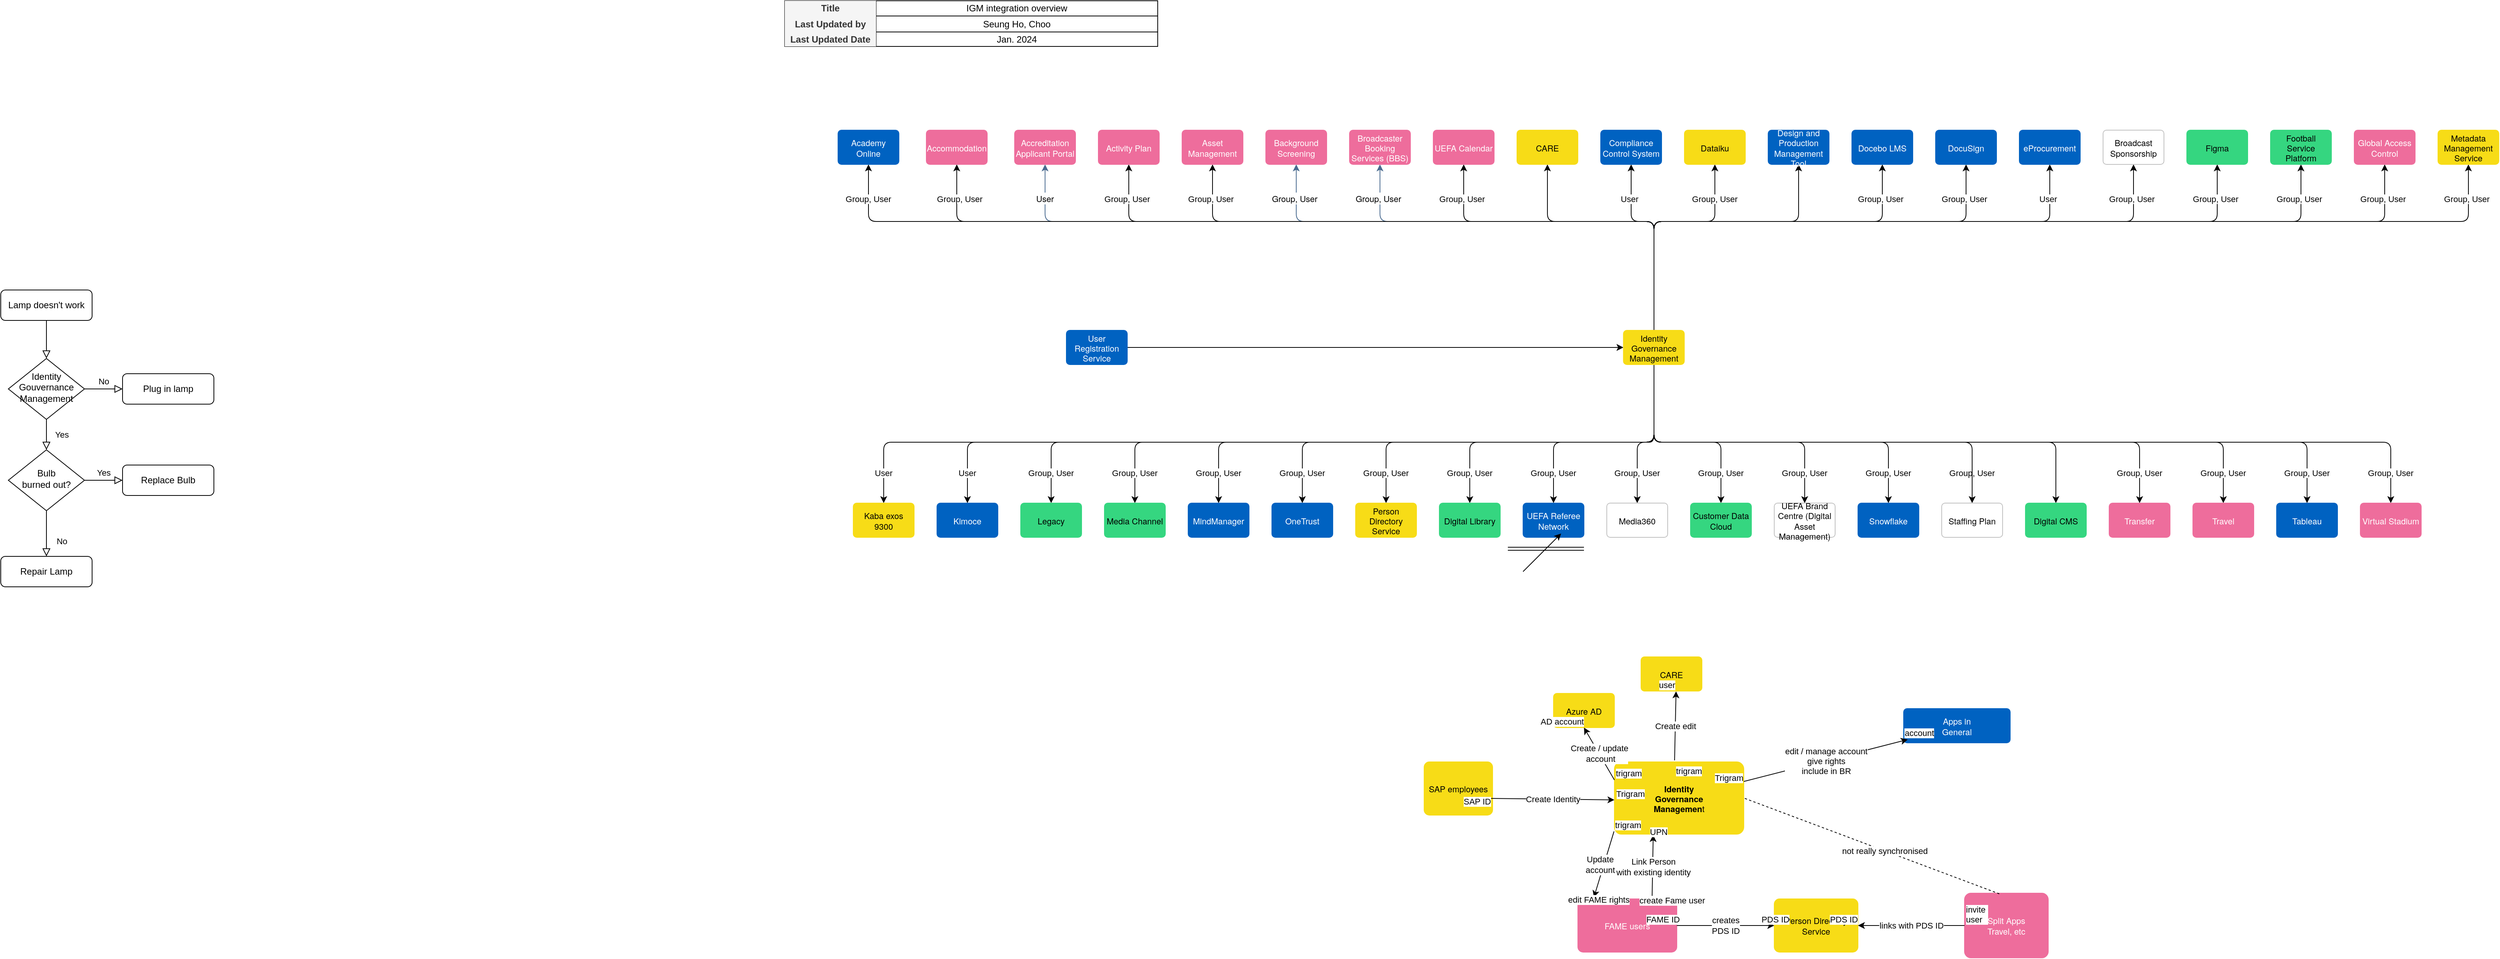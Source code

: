 <mxfile version="23.1.2" type="github">
  <diagram id="C5RBs43oDa-KdzZeNtuy" name="Page-1">
    <mxGraphModel dx="1969" dy="1924" grid="1" gridSize="10" guides="1" tooltips="1" connect="1" arrows="1" fold="1" page="1" pageScale="1" pageWidth="827" pageHeight="1169" math="0" shadow="0">
      <root>
        <mxCell id="WIyWlLk6GJQsqaUBKTNV-0" />
        <mxCell id="WIyWlLk6GJQsqaUBKTNV-1" parent="WIyWlLk6GJQsqaUBKTNV-0" />
        <mxCell id="WIyWlLk6GJQsqaUBKTNV-2" value="" style="rounded=0;html=1;jettySize=auto;orthogonalLoop=1;fontSize=11;endArrow=block;endFill=0;endSize=8;strokeWidth=1;shadow=0;labelBackgroundColor=none;edgeStyle=orthogonalEdgeStyle;" parent="WIyWlLk6GJQsqaUBKTNV-1" source="WIyWlLk6GJQsqaUBKTNV-3" target="WIyWlLk6GJQsqaUBKTNV-6" edge="1">
          <mxGeometry relative="1" as="geometry" />
        </mxCell>
        <mxCell id="WIyWlLk6GJQsqaUBKTNV-3" value="Lamp doesn&#39;t work" style="rounded=1;whiteSpace=wrap;html=1;fontSize=12;glass=0;strokeWidth=1;shadow=0;" parent="WIyWlLk6GJQsqaUBKTNV-1" vertex="1">
          <mxGeometry x="160" y="80" width="120" height="40" as="geometry" />
        </mxCell>
        <mxCell id="WIyWlLk6GJQsqaUBKTNV-4" value="Yes" style="rounded=0;html=1;jettySize=auto;orthogonalLoop=1;fontSize=11;endArrow=block;endFill=0;endSize=8;strokeWidth=1;shadow=0;labelBackgroundColor=none;edgeStyle=orthogonalEdgeStyle;" parent="WIyWlLk6GJQsqaUBKTNV-1" source="WIyWlLk6GJQsqaUBKTNV-6" target="WIyWlLk6GJQsqaUBKTNV-10" edge="1">
          <mxGeometry y="20" relative="1" as="geometry">
            <mxPoint as="offset" />
          </mxGeometry>
        </mxCell>
        <mxCell id="WIyWlLk6GJQsqaUBKTNV-5" value="No" style="edgeStyle=orthogonalEdgeStyle;rounded=0;html=1;jettySize=auto;orthogonalLoop=1;fontSize=11;endArrow=block;endFill=0;endSize=8;strokeWidth=1;shadow=0;labelBackgroundColor=none;" parent="WIyWlLk6GJQsqaUBKTNV-1" source="WIyWlLk6GJQsqaUBKTNV-6" target="WIyWlLk6GJQsqaUBKTNV-7" edge="1">
          <mxGeometry y="10" relative="1" as="geometry">
            <mxPoint as="offset" />
          </mxGeometry>
        </mxCell>
        <mxCell id="WIyWlLk6GJQsqaUBKTNV-6" value="Identity Gouvernance Management" style="rhombus;whiteSpace=wrap;html=1;shadow=0;fontFamily=Helvetica;fontSize=12;align=center;strokeWidth=1;spacing=6;spacingTop=-4;" parent="WIyWlLk6GJQsqaUBKTNV-1" vertex="1">
          <mxGeometry x="170" y="170" width="100" height="80" as="geometry" />
        </mxCell>
        <mxCell id="WIyWlLk6GJQsqaUBKTNV-7" value="Plug in lamp" style="rounded=1;whiteSpace=wrap;html=1;fontSize=12;glass=0;strokeWidth=1;shadow=0;" parent="WIyWlLk6GJQsqaUBKTNV-1" vertex="1">
          <mxGeometry x="320" y="190" width="120" height="40" as="geometry" />
        </mxCell>
        <mxCell id="WIyWlLk6GJQsqaUBKTNV-8" value="No" style="rounded=0;html=1;jettySize=auto;orthogonalLoop=1;fontSize=11;endArrow=block;endFill=0;endSize=8;strokeWidth=1;shadow=0;labelBackgroundColor=none;edgeStyle=orthogonalEdgeStyle;" parent="WIyWlLk6GJQsqaUBKTNV-1" source="WIyWlLk6GJQsqaUBKTNV-10" target="WIyWlLk6GJQsqaUBKTNV-11" edge="1">
          <mxGeometry x="0.333" y="20" relative="1" as="geometry">
            <mxPoint as="offset" />
          </mxGeometry>
        </mxCell>
        <mxCell id="WIyWlLk6GJQsqaUBKTNV-9" value="Yes" style="edgeStyle=orthogonalEdgeStyle;rounded=0;html=1;jettySize=auto;orthogonalLoop=1;fontSize=11;endArrow=block;endFill=0;endSize=8;strokeWidth=1;shadow=0;labelBackgroundColor=none;" parent="WIyWlLk6GJQsqaUBKTNV-1" source="WIyWlLk6GJQsqaUBKTNV-10" target="WIyWlLk6GJQsqaUBKTNV-12" edge="1">
          <mxGeometry y="10" relative="1" as="geometry">
            <mxPoint as="offset" />
          </mxGeometry>
        </mxCell>
        <mxCell id="WIyWlLk6GJQsqaUBKTNV-10" value="Bulb&lt;br&gt;burned out?" style="rhombus;whiteSpace=wrap;html=1;shadow=0;fontFamily=Helvetica;fontSize=12;align=center;strokeWidth=1;spacing=6;spacingTop=-4;" parent="WIyWlLk6GJQsqaUBKTNV-1" vertex="1">
          <mxGeometry x="170" y="290" width="100" height="80" as="geometry" />
        </mxCell>
        <mxCell id="WIyWlLk6GJQsqaUBKTNV-11" value="Repair Lamp" style="rounded=1;whiteSpace=wrap;html=1;fontSize=12;glass=0;strokeWidth=1;shadow=0;" parent="WIyWlLk6GJQsqaUBKTNV-1" vertex="1">
          <mxGeometry x="160" y="430" width="120" height="40" as="geometry" />
        </mxCell>
        <mxCell id="WIyWlLk6GJQsqaUBKTNV-12" value="Replace Bulb" style="rounded=1;whiteSpace=wrap;html=1;fontSize=12;glass=0;strokeWidth=1;shadow=0;" parent="WIyWlLk6GJQsqaUBKTNV-1" vertex="1">
          <mxGeometry x="320" y="310" width="120" height="40" as="geometry" />
        </mxCell>
        <object lxType="collapsedRelation" sourceFactSheetId="a150b30c-0791-4697-baf8-0e4c35828d77" targetFactSheetId="f8505ab4-2706-4c58-884c-683e9ea03938" label="" id="pcWrC_nRyzjh7GWseDeY-0">
          <lx-collapsed-data>
            <object lxType="relation" lxName="relProviderApplicationToInterface" lxId="9ad22a3b-2b49-47aa-bac1-467ae83dc149" />
            <object lxType="factSheet" lxId="622c0865-ebb9-4e3c-8d84-d0aeb681301f" />
            <object lxType="relation" lxName="relInterfaceToConsumerApplication" lxId="406bd4ab-60c9-4b84-af8a-10b03feecd43" />
          </lx-collapsed-data>
          <mxCell style="leanix_collapsed_relation;startArrow=classic;endArrow=none;edgeStyle=orthogonalEdgeStyle;orthogonal=1;" edge="1" parent="WIyWlLk6GJQsqaUBKTNV-1" source="pcWrC_nRyzjh7GWseDeY-40" target="pcWrC_nRyzjh7GWseDeY-80">
            <mxGeometry relative="1" as="geometry">
              <Array as="points">
                <mxPoint x="1830" y="156" />
                <mxPoint x="1830" y="156" />
              </Array>
            </mxGeometry>
          </mxCell>
        </object>
        <object lxType="collapsedRelation" sourceFactSheetId="c6fc9cf3-9634-44ff-9c24-b967e0b2bbd4" targetFactSheetId="a150b30c-0791-4697-baf8-0e4c35828d77" label="Group, User" id="pcWrC_nRyzjh7GWseDeY-1">
          <lx-collapsed-data>
            <object lxType="relation" lxName="relConsumerApplicationToInterface" lxId="b0ebb1cf-f905-4a6b-a469-6065473e472d" />
            <object lxType="factSheet" lxId="62c2d314-ccce-467d-8743-fd0156c33fce" />
            <object lxType="relation" lxName="relInterfaceToProviderApplication" lxId="2242b1cb-29cc-4906-9298-8039f836a9fe" />
          </lx-collapsed-data>
          <mxCell style="leanix_collapsed_relation;startArrow=classic;endArrow=none;edgeStyle=orthogonalEdgeStyle;orthogonal=1;" edge="1" parent="WIyWlLk6GJQsqaUBKTNV-1" source="pcWrC_nRyzjh7GWseDeY-79" target="pcWrC_nRyzjh7GWseDeY-40">
            <mxGeometry x="-0.93" relative="1" as="geometry">
              <Array as="points">
                <mxPoint x="3300" y="280" />
                <mxPoint x="2332" y="280" />
              </Array>
              <mxPoint as="offset" />
            </mxGeometry>
          </mxCell>
        </object>
        <object lxType="collapsedRelation" sourceFactSheetId="81e82283-552a-4d8f-a5e4-d4f9e5ef8d28" targetFactSheetId="a150b30c-0791-4697-baf8-0e4c35828d77" label="Group, User" id="pcWrC_nRyzjh7GWseDeY-2">
          <lx-collapsed-data>
            <object lxType="relation" lxName="relConsumerApplicationToInterface" lxId="387d9575-520a-4f38-9bbf-a8ed6260771a" />
            <object lxType="factSheet" lxId="3c1919da-064c-46d3-bf30-113d81d373cd" />
            <object lxType="relation" lxName="relInterfaceToProviderApplication" lxId="dc7613e1-fe84-4a6f-8d93-e49c51910277" />
          </lx-collapsed-data>
          <mxCell style="leanix_collapsed_relation;startArrow=classic;endArrow=none;edgeStyle=orthogonalEdgeStyle;orthogonal=1;" edge="1" parent="WIyWlLk6GJQsqaUBKTNV-1" source="pcWrC_nRyzjh7GWseDeY-78" target="pcWrC_nRyzjh7GWseDeY-40">
            <mxGeometry x="-0.923" relative="1" as="geometry">
              <Array as="points">
                <mxPoint x="3190" y="280" />
                <mxPoint x="2332" y="280" />
              </Array>
              <mxPoint as="offset" />
            </mxGeometry>
          </mxCell>
        </object>
        <object lxType="collapsedRelation" sourceFactSheetId="f88ba9fb-6682-423a-80e4-6531f1c1e0b2" targetFactSheetId="a150b30c-0791-4697-baf8-0e4c35828d77" label="Group, User" id="pcWrC_nRyzjh7GWseDeY-3">
          <lx-collapsed-data>
            <object lxType="relation" lxName="relConsumerApplicationToInterface" lxId="c4abacbc-247c-4d1c-874b-72fad7296844" />
            <object lxType="factSheet" lxId="46d3a255-20b7-4f41-83b9-773ea5de53fa" />
            <object lxType="relation" lxName="relInterfaceToProviderApplication" lxId="9e47ca95-cdc3-440c-b4d3-e4666193cce2" />
          </lx-collapsed-data>
          <mxCell style="leanix_collapsed_relation;startArrow=classic;endArrow=none;edgeStyle=orthogonalEdgeStyle;orthogonal=1;" edge="1" parent="WIyWlLk6GJQsqaUBKTNV-1" source="pcWrC_nRyzjh7GWseDeY-77" target="pcWrC_nRyzjh7GWseDeY-40">
            <mxGeometry x="-0.914" relative="1" as="geometry">
              <Array as="points">
                <mxPoint x="3080" y="280" />
                <mxPoint x="2332" y="280" />
              </Array>
              <mxPoint as="offset" />
            </mxGeometry>
          </mxCell>
        </object>
        <object lxType="collapsedRelation" sourceFactSheetId="18fecc01-66cc-4dc6-9565-8763afe11758" targetFactSheetId="a150b30c-0791-4697-baf8-0e4c35828d77" label="Group, User" id="pcWrC_nRyzjh7GWseDeY-4">
          <lx-collapsed-data>
            <object lxType="relation" lxName="relConsumerApplicationToInterface" lxId="dfb594ce-db12-44b8-bc67-ad1fa02d5e50" />
            <object lxType="factSheet" lxId="f1d73632-fbd0-43d8-87df-63a1e4b8ecef" />
            <object lxType="relation" lxName="relInterfaceToProviderApplication" lxId="08befe11-9047-422d-871f-0f7603e4d3bd" />
          </lx-collapsed-data>
          <mxCell style="leanix_collapsed_relation;startArrow=classic;endArrow=none;edgeStyle=orthogonalEdgeStyle;orthogonal=1;" edge="1" parent="WIyWlLk6GJQsqaUBKTNV-1" source="pcWrC_nRyzjh7GWseDeY-76" target="pcWrC_nRyzjh7GWseDeY-40">
            <mxGeometry x="-0.902" relative="1" as="geometry">
              <Array as="points">
                <mxPoint x="2970" y="280" />
                <mxPoint x="2332" y="280" />
              </Array>
              <mxPoint as="offset" />
            </mxGeometry>
          </mxCell>
        </object>
        <object lxType="collapsedRelation" sourceFactSheetId="4a4b7020-d961-492d-9839-1a99084b4a9f" targetFactSheetId="a150b30c-0791-4697-baf8-0e4c35828d77" label="Group, User" id="pcWrC_nRyzjh7GWseDeY-5">
          <lx-collapsed-data>
            <object lxType="relation" lxName="relConsumerApplicationToInterface" lxId="f1bf20eb-f2b0-4c3e-87e5-1622b81baebb" />
            <object lxType="factSheet" lxId="d01e2877-818e-476f-b237-927efc493c0a" />
            <object lxType="relation" lxName="relInterfaceToProviderApplication" lxId="ff7b1902-94a3-4621-b3a4-dc3d6a17b70a" />
          </lx-collapsed-data>
          <mxCell style="leanix_collapsed_relation;startArrow=classic;endArrow=none;edgeStyle=orthogonalEdgeStyle;orthogonal=1;" edge="1" parent="WIyWlLk6GJQsqaUBKTNV-1" source="pcWrC_nRyzjh7GWseDeY-75" target="pcWrC_nRyzjh7GWseDeY-40">
            <mxGeometry x="-0.465" y="40" relative="1" as="geometry">
              <Array as="points">
                <mxPoint x="2860" y="280" />
                <mxPoint x="2332" y="280" />
              </Array>
              <mxPoint as="offset" />
            </mxGeometry>
          </mxCell>
        </object>
        <object lxType="collapsedRelation" sourceFactSheetId="f899b940-634a-454e-8405-853d3526ea0c" targetFactSheetId="a150b30c-0791-4697-baf8-0e4c35828d77" label="" id="pcWrC_nRyzjh7GWseDeY-6">
          <lx-collapsed-data>
            <object lxType="relation" lxName="relConsumerApplicationToInterface" lxId="2f1cd6a7-df43-42d5-99de-bcaa1ad1a6a7" />
            <object lxType="factSheet" lxId="4257609f-5dfc-4bfb-8213-5446c7f95a8a" />
            <object lxType="relation" lxName="relInterfaceToProviderApplication" lxId="ca0f8463-3248-4d3f-a1d1-65046e199d52" />
          </lx-collapsed-data>
          <mxCell style="leanix_collapsed_relation;startArrow=classic;endArrow=none;edgeStyle=orthogonalEdgeStyle;orthogonal=1;" edge="1" parent="WIyWlLk6GJQsqaUBKTNV-1" source="pcWrC_nRyzjh7GWseDeY-74" target="pcWrC_nRyzjh7GWseDeY-40">
            <mxGeometry relative="1" as="geometry">
              <Array as="points">
                <mxPoint x="2750" y="280" />
                <mxPoint x="2332" y="280" />
              </Array>
            </mxGeometry>
          </mxCell>
        </object>
        <object lxType="collapsedRelation" sourceFactSheetId="757af4a3-3fab-47ff-82f6-527863b79120" targetFactSheetId="a150b30c-0791-4697-baf8-0e4c35828d77" label="Group, User" id="pcWrC_nRyzjh7GWseDeY-7">
          <lx-collapsed-data>
            <object lxType="relation" lxName="relConsumerApplicationToInterface" lxId="a937dea8-0484-464a-93c3-dd507beb5656" />
            <object lxType="factSheet" lxId="f0381597-4265-47ec-b59b-746d1def3552" />
            <object lxType="relation" lxName="relInterfaceToProviderApplication" lxId="e96f32f0-cbfb-4e00-a249-61d494a25961" />
          </lx-collapsed-data>
          <mxCell style="leanix_collapsed_relation;startArrow=classic;endArrow=none;edgeStyle=orthogonalEdgeStyle;orthogonal=1;" edge="1" parent="WIyWlLk6GJQsqaUBKTNV-1" source="pcWrC_nRyzjh7GWseDeY-73" target="pcWrC_nRyzjh7GWseDeY-40">
            <mxGeometry x="-0.837" relative="1" as="geometry">
              <Array as="points">
                <mxPoint x="2640" y="280" />
                <mxPoint x="2332" y="280" />
              </Array>
              <mxPoint as="offset" />
            </mxGeometry>
          </mxCell>
        </object>
        <object lxType="collapsedRelation" sourceFactSheetId="fc526e55-d500-446a-86e8-cd8d40ad406c" targetFactSheetId="a150b30c-0791-4697-baf8-0e4c35828d77" label="Group, User" id="pcWrC_nRyzjh7GWseDeY-8">
          <lx-collapsed-data>
            <object lxType="relation" lxName="relConsumerApplicationToInterface" lxId="f8a0d8a3-7752-4b93-bbe7-dc3772e39304" />
            <object lxType="factSheet" lxId="9a1a70ce-3c20-48ef-9293-f415434d20f8" />
            <object lxType="relation" lxName="relInterfaceToProviderApplication" lxId="d04ed8b7-bd80-4e02-94ae-5b1bda5300e0" />
          </lx-collapsed-data>
          <mxCell style="leanix_collapsed_relation;startArrow=classic;endArrow=none;edgeStyle=orthogonalEdgeStyle;orthogonal=1;" edge="1" parent="WIyWlLk6GJQsqaUBKTNV-1" source="pcWrC_nRyzjh7GWseDeY-72" target="pcWrC_nRyzjh7GWseDeY-40">
            <mxGeometry x="-0.789" relative="1" as="geometry">
              <Array as="points">
                <mxPoint x="2530" y="280" />
                <mxPoint x="2332" y="280" />
              </Array>
              <mxPoint as="offset" />
            </mxGeometry>
          </mxCell>
        </object>
        <object lxType="collapsedRelation" sourceFactSheetId="55ce27de-61b0-4325-a4fa-102ce9786273" targetFactSheetId="a150b30c-0791-4697-baf8-0e4c35828d77" label="Group, User" id="pcWrC_nRyzjh7GWseDeY-9">
          <lx-collapsed-data>
            <object lxType="relation" lxName="relConsumerApplicationToInterface" lxId="bbecd5d4-7d8f-46a5-bb7e-a623a535d9d4" />
            <object lxType="factSheet" lxId="45566f83-98d9-4fa6-b883-5af59c5e0694" />
            <object lxType="relation" lxName="relInterfaceToProviderApplication" lxId="cac2e00d-377b-457b-80c2-ac0041b92e5f" />
          </lx-collapsed-data>
          <mxCell style="leanix_collapsed_relation;startArrow=classic;endArrow=none;edgeStyle=orthogonalEdgeStyle;orthogonal=1;" edge="1" parent="WIyWlLk6GJQsqaUBKTNV-1" source="pcWrC_nRyzjh7GWseDeY-71" target="pcWrC_nRyzjh7GWseDeY-40">
            <mxGeometry x="-0.704" relative="1" as="geometry">
              <Array as="points">
                <mxPoint x="2420" y="280" />
                <mxPoint x="2332" y="280" />
              </Array>
              <mxPoint as="offset" />
            </mxGeometry>
          </mxCell>
        </object>
        <object lxType="collapsedRelation" sourceFactSheetId="40bd13b1-1c56-4593-80d1-c0f117202b42" targetFactSheetId="a150b30c-0791-4697-baf8-0e4c35828d77" label="Group, User" id="pcWrC_nRyzjh7GWseDeY-10">
          <lx-collapsed-data>
            <object lxType="relation" lxName="relConsumerApplicationToInterface" lxId="7fc8534e-0d3b-4a42-96ae-9cb8d38e21ca" />
            <object lxType="factSheet" lxId="5550d64b-fa41-4681-a5d4-d79234a5248f" />
            <object lxType="relation" lxName="relInterfaceToProviderApplication" lxId="350c69a7-6e1f-4dcb-ab6b-044e66eebcb7" />
          </lx-collapsed-data>
          <mxCell style="leanix_collapsed_relation;startArrow=classic;endArrow=none;edgeStyle=orthogonalEdgeStyle;orthogonal=1;" edge="1" parent="WIyWlLk6GJQsqaUBKTNV-1" source="pcWrC_nRyzjh7GWseDeY-70" target="pcWrC_nRyzjh7GWseDeY-40">
            <mxGeometry x="-0.608" relative="1" as="geometry">
              <Array as="points">
                <mxPoint x="2310" y="280" />
                <mxPoint x="2332" y="280" />
              </Array>
              <mxPoint as="offset" />
            </mxGeometry>
          </mxCell>
        </object>
        <object lxType="collapsedRelation" sourceFactSheetId="b55c4eb8-bb74-4a93-820f-aee04bbbd1a9" targetFactSheetId="a150b30c-0791-4697-baf8-0e4c35828d77" label="Group, User" id="pcWrC_nRyzjh7GWseDeY-11">
          <lx-collapsed-data>
            <object lxType="relation" lxName="relConsumerApplicationToInterface" lxId="6eaa3711-a5ac-4639-ae5d-7506d461926a" />
            <object lxType="factSheet" lxId="9e15b6a2-798d-4aa1-b61b-b0ae465a6150" />
            <object lxType="relation" lxName="relInterfaceToProviderApplication" lxId="e0cfc876-e24f-45e8-bf55-eb2846ccc508" />
          </lx-collapsed-data>
          <mxCell style="leanix_collapsed_relation;startArrow=classic;endArrow=none;edgeStyle=orthogonalEdgeStyle;orthogonal=1;" edge="1" parent="WIyWlLk6GJQsqaUBKTNV-1" source="pcWrC_nRyzjh7GWseDeY-69" target="pcWrC_nRyzjh7GWseDeY-40">
            <mxGeometry x="-0.745" relative="1" as="geometry">
              <Array as="points">
                <mxPoint x="2200" y="280" />
                <mxPoint x="2332" y="280" />
              </Array>
              <mxPoint as="offset" />
            </mxGeometry>
          </mxCell>
        </object>
        <object lxType="collapsedRelation" sourceFactSheetId="e5de2095-0dbc-463e-a95c-c8778f3697f5" targetFactSheetId="a150b30c-0791-4697-baf8-0e4c35828d77" label="Group, User" id="pcWrC_nRyzjh7GWseDeY-12">
          <lx-collapsed-data>
            <object lxType="relation" lxName="relConsumerApplicationToInterface" lxId="2fe51b45-9f7f-4b3c-a2a2-26a69f915720" />
            <object lxType="factSheet" lxId="b8a232f5-2f32-44e0-ac5a-2200a07d9b31" />
            <object lxType="relation" lxName="relInterfaceToProviderApplication" lxId="b5a4c959-7b3b-42fb-b836-b3561a8593de" />
          </lx-collapsed-data>
          <mxCell style="leanix_collapsed_relation;startArrow=classic;endArrow=none;edgeStyle=orthogonalEdgeStyle;orthogonal=1;" edge="1" parent="WIyWlLk6GJQsqaUBKTNV-1" source="pcWrC_nRyzjh7GWseDeY-68" target="pcWrC_nRyzjh7GWseDeY-40">
            <mxGeometry x="-0.811" relative="1" as="geometry">
              <Array as="points">
                <mxPoint x="2090" y="280" />
                <mxPoint x="2332" y="280" />
              </Array>
              <mxPoint as="offset" />
            </mxGeometry>
          </mxCell>
        </object>
        <object lxType="collapsedRelation" sourceFactSheetId="94fbacbe-bd99-4a20-9b91-654a2b8a6db6" targetFactSheetId="a150b30c-0791-4697-baf8-0e4c35828d77" label="Group, User" id="pcWrC_nRyzjh7GWseDeY-13">
          <lx-collapsed-data>
            <object lxType="relation" lxName="relConsumerApplicationToInterface" lxId="c2230b03-947c-4e83-89a1-aaf8eddfa027" />
            <object lxType="factSheet" lxId="52def540-f40c-4d87-bdc6-748ced856e74" />
            <object lxType="relation" lxName="relInterfaceToProviderApplication" lxId="210b4aa6-abdf-4545-a1d2-6a867de16e29" />
          </lx-collapsed-data>
          <mxCell style="leanix_collapsed_relation;startArrow=classic;endArrow=none;edgeStyle=orthogonalEdgeStyle;orthogonal=1;" edge="1" parent="WIyWlLk6GJQsqaUBKTNV-1" source="pcWrC_nRyzjh7GWseDeY-67" target="pcWrC_nRyzjh7GWseDeY-40">
            <mxGeometry x="-0.85" relative="1" as="geometry">
              <Array as="points">
                <mxPoint x="1980" y="280" />
                <mxPoint x="2332" y="280" />
              </Array>
              <mxPoint as="offset" />
            </mxGeometry>
          </mxCell>
        </object>
        <object lxType="collapsedRelation" sourceFactSheetId="44ab9b9d-9656-4443-b77b-15d80bf3831c" targetFactSheetId="a150b30c-0791-4697-baf8-0e4c35828d77" label="Group, User" id="pcWrC_nRyzjh7GWseDeY-14">
          <lx-collapsed-data>
            <object lxType="relation" lxName="relConsumerApplicationToInterface" lxId="02751ca8-d797-4be3-819b-a5a23d5f1ce2" />
            <object lxType="factSheet" lxId="4b931303-645c-41eb-8b8b-e759e656acc6" />
            <object lxType="relation" lxName="relInterfaceToProviderApplication" lxId="98be962b-348a-4eb5-9b7f-9450f64cbd87" />
          </lx-collapsed-data>
          <mxCell style="leanix_collapsed_relation;startArrow=classic;endArrow=none;edgeStyle=orthogonalEdgeStyle;orthogonal=1;" edge="1" parent="WIyWlLk6GJQsqaUBKTNV-1" source="pcWrC_nRyzjh7GWseDeY-66" target="pcWrC_nRyzjh7GWseDeY-40">
            <mxGeometry x="-0.876" relative="1" as="geometry">
              <Array as="points">
                <mxPoint x="1870" y="280" />
                <mxPoint x="2332" y="280" />
              </Array>
              <mxPoint as="offset" />
            </mxGeometry>
          </mxCell>
        </object>
        <object lxType="collapsedRelation" sourceFactSheetId="16396f44-6789-4bec-9fce-2e64d1ec904a" targetFactSheetId="a150b30c-0791-4697-baf8-0e4c35828d77" label="Group, User" id="pcWrC_nRyzjh7GWseDeY-15">
          <lx-collapsed-data>
            <object lxType="relation" lxName="relConsumerApplicationToInterface" lxId="79e0135b-3a2e-4779-aac5-b6ddde92c528" />
            <object lxType="factSheet" lxId="d3d3d01c-298a-40b7-8279-c445514bab96" />
            <object lxType="relation" lxName="relInterfaceToProviderApplication" lxId="70e54e88-3eb7-4676-b790-b6c93d85a8fb" />
          </lx-collapsed-data>
          <mxCell style="leanix_collapsed_relation;startArrow=classic;endArrow=none;edgeStyle=orthogonalEdgeStyle;orthogonal=1;" edge="1" parent="WIyWlLk6GJQsqaUBKTNV-1" source="pcWrC_nRyzjh7GWseDeY-65" target="pcWrC_nRyzjh7GWseDeY-40">
            <mxGeometry x="-0.894" relative="1" as="geometry">
              <Array as="points">
                <mxPoint x="1760" y="280" />
                <mxPoint x="2332" y="280" />
              </Array>
              <mxPoint as="offset" />
            </mxGeometry>
          </mxCell>
        </object>
        <object lxType="collapsedRelation" sourceFactSheetId="3bd92546-2c88-4394-abe5-e115c05e1380" targetFactSheetId="a150b30c-0791-4697-baf8-0e4c35828d77" label="Group, User" id="pcWrC_nRyzjh7GWseDeY-16">
          <lx-collapsed-data>
            <object lxType="relation" lxName="relConsumerApplicationToInterface" lxId="a4177f07-c332-4617-a47c-59f02517bf4d" />
            <object lxType="factSheet" lxId="60aadccb-f2d3-49a2-a4f7-b12ad5b3c70d" />
            <object lxType="relation" lxName="relInterfaceToProviderApplication" lxId="38274836-b8c4-4612-a93a-a50181c87be0" />
          </lx-collapsed-data>
          <mxCell style="leanix_collapsed_relation;startArrow=classic;endArrow=none;edgeStyle=orthogonalEdgeStyle;orthogonal=1;" edge="1" parent="WIyWlLk6GJQsqaUBKTNV-1" source="pcWrC_nRyzjh7GWseDeY-64" target="pcWrC_nRyzjh7GWseDeY-40">
            <mxGeometry x="-0.907" relative="1" as="geometry">
              <Array as="points">
                <mxPoint x="1650" y="280" />
                <mxPoint x="2332" y="280" />
              </Array>
              <mxPoint as="offset" />
            </mxGeometry>
          </mxCell>
        </object>
        <object lxType="collapsedRelation" sourceFactSheetId="4948219f-401c-4b0e-a8b0-7af1509d8390" targetFactSheetId="a150b30c-0791-4697-baf8-0e4c35828d77" label="Group, User" id="pcWrC_nRyzjh7GWseDeY-17">
          <lx-collapsed-data>
            <object lxType="relation" lxName="relConsumerApplicationToInterface" lxId="8594dfcd-df3d-4d03-848c-a3c6a75e108e" />
            <object lxType="factSheet" lxId="c64dbea2-d57f-4628-a54d-e96376a64c88" />
            <object lxType="relation" lxName="relInterfaceToProviderApplication" lxId="c9d5c60b-be05-41a9-b7ce-5f4d80e71d1c" />
          </lx-collapsed-data>
          <mxCell style="leanix_collapsed_relation;startArrow=classic;endArrow=none;edgeStyle=orthogonalEdgeStyle;orthogonal=1;" edge="1" parent="WIyWlLk6GJQsqaUBKTNV-1" source="pcWrC_nRyzjh7GWseDeY-63" target="pcWrC_nRyzjh7GWseDeY-40">
            <mxGeometry x="-0.918" relative="1" as="geometry">
              <Array as="points">
                <mxPoint x="1540" y="280" />
                <mxPoint x="2332" y="280" />
              </Array>
              <mxPoint as="offset" />
            </mxGeometry>
          </mxCell>
        </object>
        <object lxType="collapsedRelation" sourceFactSheetId="4f3f6a8b-6115-4b44-a12a-5a1f5b2b0070" targetFactSheetId="a150b30c-0791-4697-baf8-0e4c35828d77" label="User" id="pcWrC_nRyzjh7GWseDeY-18">
          <lx-collapsed-data>
            <object lxType="relation" lxName="relConsumerApplicationToInterface" lxId="ccb0b913-3e1e-4b12-b3d9-6d254ef82322" />
            <object lxType="factSheet" lxId="557b142b-0253-4aec-93cf-54e3c93c22d7" />
            <object lxType="relation" lxName="relInterfaceToProviderApplication" lxId="93b052ac-3d34-4ad3-b5c9-5828c9e5a9c0" />
          </lx-collapsed-data>
          <mxCell style="leanix_collapsed_relation;startArrow=classic;endArrow=none;edgeStyle=orthogonalEdgeStyle;orthogonal=1;" edge="1" parent="WIyWlLk6GJQsqaUBKTNV-1" source="pcWrC_nRyzjh7GWseDeY-62" target="pcWrC_nRyzjh7GWseDeY-40">
            <mxGeometry x="-0.926" relative="1" as="geometry">
              <Array as="points">
                <mxPoint x="1430" y="280" />
                <mxPoint x="2332" y="280" />
              </Array>
              <mxPoint as="offset" />
            </mxGeometry>
          </mxCell>
        </object>
        <object lxType="collapsedRelation" sourceFactSheetId="8649f864-5c4f-45f6-a512-7b785de8901a" targetFactSheetId="a150b30c-0791-4697-baf8-0e4c35828d77" label="User" id="pcWrC_nRyzjh7GWseDeY-19">
          <lx-collapsed-data>
            <object lxType="relation" lxName="relConsumerApplicationToInterface" lxId="7639ed48-b572-4cd1-ab75-994de51d415f" />
            <object lxType="factSheet" lxId="8cf6bd80-f8ad-4e63-b3b2-d8aaedfe2407" />
            <object lxType="relation" lxName="relInterfaceToProviderApplication" lxId="2a39cab0-07b6-45d8-ba02-f2dd1675bfa0" />
          </lx-collapsed-data>
          <mxCell style="leanix_collapsed_relation;startArrow=classic;endArrow=none;edgeStyle=orthogonalEdgeStyle;orthogonal=1;" edge="1" parent="WIyWlLk6GJQsqaUBKTNV-1" source="pcWrC_nRyzjh7GWseDeY-61" target="pcWrC_nRyzjh7GWseDeY-40">
            <mxGeometry x="-0.933" relative="1" as="geometry">
              <Array as="points">
                <mxPoint x="1320" y="280" />
                <mxPoint x="2332" y="280" />
              </Array>
              <mxPoint as="offset" />
            </mxGeometry>
          </mxCell>
        </object>
        <object lxType="collapsedRelation" sourceFactSheetId="1781d07c-e0da-4079-8e6a-0840a7d7b8d4" targetFactSheetId="a150b30c-0791-4697-baf8-0e4c35828d77" label="Group, User" id="pcWrC_nRyzjh7GWseDeY-20">
          <lx-collapsed-data>
            <object lxType="relation" lxName="relConsumerApplicationToInterface" lxId="341b8140-3a22-4a34-a100-67342e721462" />
            <object lxType="factSheet" lxId="7c7dd01d-fc48-45fe-b325-620c32458ef1" />
            <object lxType="relation" lxName="relInterfaceToProviderApplication" lxId="835dc5cf-4445-49ba-9b28-8cf6b480873f" />
          </lx-collapsed-data>
          <mxCell style="leanix_collapsed_relation;startArrow=classic;endArrow=none;edgeStyle=orthogonalEdgeStyle;orthogonal=1;" edge="1" parent="WIyWlLk6GJQsqaUBKTNV-1" source="pcWrC_nRyzjh7GWseDeY-60" target="pcWrC_nRyzjh7GWseDeY-40">
            <mxGeometry x="-0.93" y="-2" relative="1" as="geometry">
              <Array as="points">
                <mxPoint x="3402" y="-10" />
                <mxPoint x="2332" y="-10" />
              </Array>
              <mxPoint as="offset" />
            </mxGeometry>
          </mxCell>
        </object>
        <object lxType="collapsedRelation" sourceFactSheetId="1176b512-59c3-4735-a377-a9718e5af599" targetFactSheetId="a150b30c-0791-4697-baf8-0e4c35828d77" label="Group, User" id="pcWrC_nRyzjh7GWseDeY-21">
          <lx-collapsed-data>
            <object lxType="relation" lxName="relConsumerApplicationToInterface" lxId="297bf33f-38af-46e9-8ba9-fda6c1c76f91" />
            <object lxType="factSheet" lxId="27bc53c9-b287-48a6-8bd9-129760930e98" />
            <object lxType="relation" lxName="relInterfaceToProviderApplication" lxId="5d16b879-1965-4955-b0b3-8e508597235b" />
          </lx-collapsed-data>
          <mxCell style="leanix_collapsed_relation;startArrow=classic;endArrow=none;edgeStyle=orthogonalEdgeStyle;orthogonal=1;" edge="1" parent="WIyWlLk6GJQsqaUBKTNV-1" source="pcWrC_nRyzjh7GWseDeY-59" target="pcWrC_nRyzjh7GWseDeY-40">
            <mxGeometry x="-0.924" y="-2" relative="1" as="geometry">
              <Array as="points">
                <mxPoint x="3292" y="-10" />
                <mxPoint x="2332" y="-10" />
              </Array>
              <mxPoint as="offset" />
            </mxGeometry>
          </mxCell>
        </object>
        <object lxType="collapsedRelation" sourceFactSheetId="bd51d306-939f-4656-b83f-bbbf53d890b2" targetFactSheetId="a150b30c-0791-4697-baf8-0e4c35828d77" label="Group, User" id="pcWrC_nRyzjh7GWseDeY-22">
          <lx-collapsed-data>
            <object lxType="relation" lxName="relConsumerApplicationToInterface" lxId="4b4d1e4d-20b1-41f3-9c02-8097fe9f88ed" />
            <object lxType="factSheet" lxId="7178ae11-d6c7-47ae-82cf-d5a49cfa4ac3" />
            <object lxType="relation" lxName="relInterfaceToProviderApplication" lxId="a4704ac9-b374-445d-b34a-d0b2cce6f54a" />
          </lx-collapsed-data>
          <mxCell style="leanix_collapsed_relation;startArrow=classic;endArrow=none;edgeStyle=orthogonalEdgeStyle;orthogonal=1;" edge="1" parent="WIyWlLk6GJQsqaUBKTNV-1" source="pcWrC_nRyzjh7GWseDeY-58" target="pcWrC_nRyzjh7GWseDeY-40">
            <mxGeometry x="-0.916" y="-2" relative="1" as="geometry">
              <Array as="points">
                <mxPoint x="3182" y="-10" />
                <mxPoint x="2332" y="-10" />
              </Array>
              <mxPoint as="offset" />
            </mxGeometry>
          </mxCell>
        </object>
        <object lxType="collapsedRelation" sourceFactSheetId="2627bcc7-d51d-4c60-be99-ff4c9a42d01a" targetFactSheetId="a150b30c-0791-4697-baf8-0e4c35828d77" label="Group, User" id="pcWrC_nRyzjh7GWseDeY-23">
          <lx-collapsed-data>
            <object lxType="relation" lxName="relConsumerApplicationToInterface" lxId="b1a836bb-bf0c-49af-9cdb-605bcff4d86c" />
            <object lxType="factSheet" lxId="3abb7e5c-3d33-43b2-bd69-abae8e00231c" />
            <object lxType="relation" lxName="relInterfaceToProviderApplication" lxId="7d3b8358-e1d7-4059-86ca-f57122fe86b8" />
          </lx-collapsed-data>
          <mxCell style="leanix_collapsed_relation;startArrow=classic;endArrow=none;edgeStyle=orthogonalEdgeStyle;orthogonal=1;" edge="1" parent="WIyWlLk6GJQsqaUBKTNV-1" source="pcWrC_nRyzjh7GWseDeY-57" target="pcWrC_nRyzjh7GWseDeY-40">
            <mxGeometry x="-0.906" y="-2" relative="1" as="geometry">
              <Array as="points">
                <mxPoint x="3072" y="-10" />
                <mxPoint x="2332" y="-10" />
              </Array>
              <mxPoint as="offset" />
            </mxGeometry>
          </mxCell>
        </object>
        <object lxType="collapsedRelation" sourceFactSheetId="0c14797d-610f-4b7e-b38e-e0f4bee4cfb5" targetFactSheetId="a150b30c-0791-4697-baf8-0e4c35828d77" label="Group, User" id="pcWrC_nRyzjh7GWseDeY-24">
          <lx-collapsed-data>
            <object lxType="relation" lxName="relConsumerApplicationToInterface" lxId="d8eb6b57-061a-4e4b-8c5b-04d197cd33d5" />
            <object lxType="factSheet" lxId="a50a929e-8e77-4eff-b3a8-bdf986343e0b" />
            <object lxType="relation" lxName="relInterfaceToProviderApplication" lxId="818afdf3-054e-4075-abf6-0b2d3758bdf1" />
          </lx-collapsed-data>
          <mxCell style="leanix_collapsed_relation;startArrow=classic;endArrow=none;edgeStyle=orthogonalEdgeStyle;orthogonal=1;" edge="1" parent="WIyWlLk6GJQsqaUBKTNV-1" source="pcWrC_nRyzjh7GWseDeY-56" target="pcWrC_nRyzjh7GWseDeY-40">
            <mxGeometry x="-0.894" y="-2" relative="1" as="geometry">
              <Array as="points">
                <mxPoint x="2962" y="-10" />
                <mxPoint x="2332" y="-10" />
              </Array>
              <mxPoint as="offset" />
            </mxGeometry>
          </mxCell>
        </object>
        <object lxType="collapsedRelation" sourceFactSheetId="7e7d42fd-bc32-43b1-a4ba-9d22db4f3f12" targetFactSheetId="a150b30c-0791-4697-baf8-0e4c35828d77" label="User" id="pcWrC_nRyzjh7GWseDeY-25">
          <lx-collapsed-data>
            <object lxType="relation" lxName="relConsumerApplicationToInterface" lxId="9a042298-607f-48f2-bc45-d047899d3bb8" />
            <object lxType="factSheet" lxId="93a1dbe4-ace4-4f90-8132-4abf57785cdc" />
            <object lxType="relation" lxName="relInterfaceToProviderApplication" lxId="7c10fe1c-82b1-41a6-b876-5d1f7e7b7a53" />
          </lx-collapsed-data>
          <mxCell style="leanix_collapsed_relation;startArrow=classic;endArrow=none;edgeStyle=orthogonalEdgeStyle;orthogonal=1;" edge="1" parent="WIyWlLk6GJQsqaUBKTNV-1" source="pcWrC_nRyzjh7GWseDeY-55" target="pcWrC_nRyzjh7GWseDeY-40">
            <mxGeometry x="-0.878" y="-2" relative="1" as="geometry">
              <Array as="points">
                <mxPoint x="2852" y="-10" />
                <mxPoint x="2332" y="-10" />
              </Array>
              <mxPoint as="offset" />
            </mxGeometry>
          </mxCell>
        </object>
        <object lxType="collapsedRelation" sourceFactSheetId="e8a4fb2d-1136-4631-a295-b526ee77e251" targetFactSheetId="a150b30c-0791-4697-baf8-0e4c35828d77" label="Group, User" id="pcWrC_nRyzjh7GWseDeY-26">
          <lx-collapsed-data>
            <object lxType="relation" lxName="relConsumerApplicationToInterface" lxId="362c5d42-74f6-475c-a073-05a411e2e13c" />
            <object lxType="factSheet" lxId="f43a8678-cf0b-4dd8-9099-92ff2952a852" />
            <object lxType="relation" lxName="relInterfaceToProviderApplication" lxId="aac955cf-27cb-42b3-88b2-d9322ae2a35f" />
          </lx-collapsed-data>
          <mxCell style="leanix_collapsed_relation;startArrow=classic;endArrow=none;edgeStyle=orthogonalEdgeStyle;orthogonal=1;" edge="1" parent="WIyWlLk6GJQsqaUBKTNV-1" source="pcWrC_nRyzjh7GWseDeY-54" target="pcWrC_nRyzjh7GWseDeY-40">
            <mxGeometry x="-0.857" y="-2" relative="1" as="geometry">
              <Array as="points">
                <mxPoint x="2742" y="-10" />
                <mxPoint x="2332" y="-10" />
              </Array>
              <mxPoint as="offset" />
            </mxGeometry>
          </mxCell>
        </object>
        <object lxType="collapsedRelation" sourceFactSheetId="62921306-c119-4783-bf9e-661692f8e9ad" targetFactSheetId="a150b30c-0791-4697-baf8-0e4c35828d77" label="Group, User" id="pcWrC_nRyzjh7GWseDeY-27">
          <lx-collapsed-data>
            <object lxType="relation" lxName="relConsumerApplicationToInterface" lxId="c9cd6e58-6f02-4d1b-b2ab-a849b86e1edc" />
            <object lxType="factSheet" lxId="4d8a2920-a1a3-4a2b-b6f8-f84e17145d5a" />
            <object lxType="relation" lxName="relInterfaceToProviderApplication" lxId="db5ea658-c061-489a-bb22-7f92d2e4bfed" />
          </lx-collapsed-data>
          <mxCell style="leanix_collapsed_relation;startArrow=classic;endArrow=none;edgeStyle=orthogonalEdgeStyle;orthogonal=1;" edge="1" parent="WIyWlLk6GJQsqaUBKTNV-1" source="pcWrC_nRyzjh7GWseDeY-53" target="pcWrC_nRyzjh7GWseDeY-40">
            <mxGeometry x="-0.826" y="-2" relative="1" as="geometry">
              <Array as="points">
                <mxPoint x="2632" y="-10" />
                <mxPoint x="2332" y="-10" />
              </Array>
              <mxPoint as="offset" />
            </mxGeometry>
          </mxCell>
        </object>
        <object lxType="collapsedRelation" sourceFactSheetId="a408437e-d7e2-4b60-92be-3774898efa0a" targetFactSheetId="a150b30c-0791-4697-baf8-0e4c35828d77" label="" id="pcWrC_nRyzjh7GWseDeY-28">
          <lx-collapsed-data>
            <object lxType="relation" lxName="relConsumerApplicationToInterface" lxId="1a171a8a-ff29-4c6e-b33b-5b11ebd476ed" />
            <object lxType="factSheet" lxId="022bd5c5-e214-4e8f-ad1f-3938ee11a9c2" />
            <object lxType="relation" lxName="relInterfaceToProviderApplication" lxId="1687d640-0dd8-4c83-b1f1-456f9522cf1e" />
          </lx-collapsed-data>
          <mxCell style="leanix_collapsed_relation;startArrow=classic;endArrow=none;edgeStyle=orthogonalEdgeStyle;orthogonal=1;" edge="1" parent="WIyWlLk6GJQsqaUBKTNV-1" source="pcWrC_nRyzjh7GWseDeY-52" target="pcWrC_nRyzjh7GWseDeY-40">
            <mxGeometry relative="1" as="geometry">
              <Array as="points">
                <mxPoint x="2522" y="-10" />
                <mxPoint x="2332" y="-10" />
              </Array>
            </mxGeometry>
          </mxCell>
        </object>
        <object lxType="collapsedRelation" sourceFactSheetId="c3ded5f4-ad67-49ee-9abd-1865e4881e1f" targetFactSheetId="a150b30c-0791-4697-baf8-0e4c35828d77" label="Group, User" id="pcWrC_nRyzjh7GWseDeY-29">
          <lx-collapsed-data>
            <object lxType="relation" lxName="relConsumerApplicationToInterface" lxId="6afd8616-ae6a-48e2-a447-1172d4d72d25" />
            <object lxType="factSheet" lxId="9182a070-30db-4afc-af3f-638dca7c583f" />
            <object lxType="relation" lxName="relInterfaceToProviderApplication" lxId="963abe97-4cf6-46f3-b894-824b753629f0" />
          </lx-collapsed-data>
          <mxCell style="leanix_collapsed_relation;startArrow=classic;endArrow=none;edgeStyle=orthogonalEdgeStyle;orthogonal=1;" edge="1" parent="WIyWlLk6GJQsqaUBKTNV-1" source="pcWrC_nRyzjh7GWseDeY-51" target="pcWrC_nRyzjh7GWseDeY-40">
            <mxGeometry x="-0.698" relative="1" as="geometry">
              <Array as="points">
                <mxPoint x="2412" y="-10" />
                <mxPoint x="2332" y="-10" />
              </Array>
              <mxPoint as="offset" />
            </mxGeometry>
          </mxCell>
        </object>
        <object lxType="collapsedRelation" sourceFactSheetId="78fe933b-cfee-4950-861e-6c3ccc502d28" targetFactSheetId="a150b30c-0791-4697-baf8-0e4c35828d77" label="User" id="pcWrC_nRyzjh7GWseDeY-30">
          <lx-collapsed-data>
            <object lxType="relation" lxName="relConsumerApplicationToInterface" lxId="cbabd37b-b731-4354-a854-1fbe3914b484" />
            <object lxType="factSheet" lxId="bb076a23-1416-4b25-9dbf-2ac942f31051" />
            <object lxType="relation" lxName="relInterfaceToProviderApplication" lxId="ab0d0729-044c-41a1-ad0e-aa11e8ae715d" />
          </lx-collapsed-data>
          <mxCell style="leanix_collapsed_relation;startArrow=classic;endArrow=none;edgeStyle=orthogonalEdgeStyle;orthogonal=1;" edge="1" parent="WIyWlLk6GJQsqaUBKTNV-1" source="pcWrC_nRyzjh7GWseDeY-50" target="pcWrC_nRyzjh7GWseDeY-40">
            <mxGeometry x="-0.637" y="-2" relative="1" as="geometry">
              <Array as="points">
                <mxPoint x="2302" y="-10" />
                <mxPoint x="2332" y="-10" />
              </Array>
              <mxPoint as="offset" />
            </mxGeometry>
          </mxCell>
        </object>
        <object lxType="collapsedRelation" sourceFactSheetId="4e930027-1eaf-47a0-bd06-682669f0a0be" targetFactSheetId="a150b30c-0791-4697-baf8-0e4c35828d77" label="" id="pcWrC_nRyzjh7GWseDeY-31">
          <lx-collapsed-data>
            <object lxType="relation" lxName="relConsumerApplicationToInterface" lxId="39724c52-234b-4e97-bea2-575dd507256d" />
            <object lxType="factSheet" lxId="d511421e-e024-4a9d-99a5-cc70aae6ef8c" />
            <object lxType="relation" lxName="relInterfaceToProviderApplication" lxId="65c6fb70-84d1-48a4-b99f-b3a336eb6239" />
          </lx-collapsed-data>
          <mxCell style="leanix_collapsed_relation;startArrow=classic;endArrow=none;edgeStyle=orthogonalEdgeStyle;orthogonal=1;" edge="1" parent="WIyWlLk6GJQsqaUBKTNV-1" source="pcWrC_nRyzjh7GWseDeY-49" target="pcWrC_nRyzjh7GWseDeY-40">
            <mxGeometry relative="1" as="geometry">
              <Array as="points">
                <mxPoint x="2192" y="-10" />
                <mxPoint x="2332" y="-10" />
              </Array>
            </mxGeometry>
          </mxCell>
        </object>
        <object lxType="collapsedRelation" sourceFactSheetId="80cb8b56-aae4-4d4b-918d-a668e334f882" targetFactSheetId="a150b30c-0791-4697-baf8-0e4c35828d77" label="Group, User" id="pcWrC_nRyzjh7GWseDeY-32">
          <lx-collapsed-data>
            <object lxType="relation" lxName="relConsumerApplicationToInterface" lxId="0bf56a38-0b10-425e-8096-ec47599f5e14" />
            <object lxType="factSheet" lxId="168127f4-1d55-409d-929f-b98706c07522" />
            <object lxType="relation" lxName="relInterfaceToProviderApplication" lxId="8ae6bc9b-d43c-4587-a240-5a98497b2bf0" />
          </lx-collapsed-data>
          <mxCell style="leanix_collapsed_relation;startArrow=classic;endArrow=none;edgeStyle=orthogonalEdgeStyle;orthogonal=1;" edge="1" parent="WIyWlLk6GJQsqaUBKTNV-1" source="pcWrC_nRyzjh7GWseDeY-48" target="pcWrC_nRyzjh7GWseDeY-40">
            <mxGeometry x="-0.808" y="-2" relative="1" as="geometry">
              <Array as="points">
                <mxPoint x="2082" y="-10" />
                <mxPoint x="2332" y="-10" />
              </Array>
              <mxPoint as="offset" />
            </mxGeometry>
          </mxCell>
        </object>
        <object lxType="collapsedRelation" sourceFactSheetId="39191531-c8da-4955-9b73-d81b1fd60819" targetFactSheetId="a150b30c-0791-4697-baf8-0e4c35828d77" label="Group, User" id="pcWrC_nRyzjh7GWseDeY-33">
          <lx-collapsed-data>
            <object lxType="relation" lxName="relConsumerApplicationToInterface" lxId="c2d6e184-7cdb-47a1-91b5-51324689aab0" />
            <object lxType="factSheet" lxId="0721b6f8-52bb-4110-acc8-2f8fc853410d" lxLifecyclePhase="active" />
            <object lxType="relation" lxName="relInterfaceToProviderApplication" lxId="e341de4d-d8af-461c-9a59-9d8962153a22" />
          </lx-collapsed-data>
          <mxCell style="leanix_collapsed_relation;startArrow=classic;endArrow=none;edgeStyle=orthogonalEdgeStyle;shape=connector;labelBackgroundColor=default;fontSize=11;fontFamily=Axiforma, Helvetica Neue, Helvetica, Arial, sans-serif;align=center;verticalAlign=middle;rounded=1;strokeColor=#496A8F;fontColor=default;dashed=0;orthogonal=1;" edge="1" parent="WIyWlLk6GJQsqaUBKTNV-1" source="pcWrC_nRyzjh7GWseDeY-47" target="pcWrC_nRyzjh7GWseDeY-40">
            <mxGeometry x="-0.844" y="-2" relative="1" as="geometry">
              <Array as="points">
                <mxPoint x="1972" y="-10" />
                <mxPoint x="2332" y="-10" />
              </Array>
              <mxPoint as="offset" />
            </mxGeometry>
          </mxCell>
        </object>
        <object lxType="collapsedRelation" sourceFactSheetId="562c7a8d-4255-4de3-be85-5ef02c8a9cba" targetFactSheetId="a150b30c-0791-4697-baf8-0e4c35828d77" label="Group, User" id="pcWrC_nRyzjh7GWseDeY-34">
          <lx-collapsed-data>
            <object lxType="relation" lxName="relConsumerApplicationToInterface" lxId="b2e3fe7f-f250-40d0-b34d-a5ed14da13d6" />
            <object lxType="factSheet" lxId="491c584a-07c6-4644-9e38-4e8febf4a7a1" lxLifecyclePhase="active" />
            <object lxType="relation" lxName="relInterfaceToProviderApplication" lxId="7b91f169-9d49-445e-ba76-abd55cd557d7" />
          </lx-collapsed-data>
          <mxCell style="leanix_collapsed_relation;startArrow=classic;endArrow=none;edgeStyle=orthogonalEdgeStyle;shape=connector;labelBackgroundColor=default;fontSize=11;fontFamily=Axiforma, Helvetica Neue, Helvetica, Arial, sans-serif;align=center;verticalAlign=middle;rounded=1;strokeColor=#496A8F;fontColor=default;dashed=0;orthogonal=1;" edge="1" parent="WIyWlLk6GJQsqaUBKTNV-1" source="pcWrC_nRyzjh7GWseDeY-46" target="pcWrC_nRyzjh7GWseDeY-40">
            <mxGeometry x="-0.869" y="-2" relative="1" as="geometry">
              <Array as="points">
                <mxPoint x="1862" y="-10" />
                <mxPoint x="2332" y="-10" />
              </Array>
              <mxPoint as="offset" />
            </mxGeometry>
          </mxCell>
        </object>
        <object lxType="collapsedRelation" sourceFactSheetId="e69e140a-5ce5-4d9d-a4cf-4f15b53d7cbb" targetFactSheetId="a150b30c-0791-4697-baf8-0e4c35828d77" label="Group, User" id="pcWrC_nRyzjh7GWseDeY-35">
          <lx-collapsed-data>
            <object lxType="relation" lxName="relConsumerApplicationToInterface" lxId="d1290076-80bc-4e2c-8a0a-66835694b1d1" />
            <object lxType="factSheet" lxId="4729647f-2891-4f21-9b5b-620b51c767cb" />
            <object lxType="relation" lxName="relInterfaceToProviderApplication" lxId="1ab64ce7-7a4c-454b-87a0-9ada10280fdb" />
          </lx-collapsed-data>
          <mxCell style="leanix_collapsed_relation;startArrow=classic;endArrow=none;edgeStyle=orthogonalEdgeStyle;orthogonal=1;" edge="1" parent="WIyWlLk6GJQsqaUBKTNV-1" source="pcWrC_nRyzjh7GWseDeY-45" target="pcWrC_nRyzjh7GWseDeY-40">
            <mxGeometry x="-0.887" y="-2" relative="1" as="geometry">
              <Array as="points">
                <mxPoint x="1752" y="-10" />
                <mxPoint x="2332" y="-10" />
              </Array>
              <mxPoint as="offset" />
            </mxGeometry>
          </mxCell>
        </object>
        <object lxType="collapsedRelation" sourceFactSheetId="c2974416-8f2b-426d-b62a-706bacb31a5a" targetFactSheetId="a150b30c-0791-4697-baf8-0e4c35828d77" label="Group, User" id="pcWrC_nRyzjh7GWseDeY-36">
          <lx-collapsed-data>
            <object lxType="relation" lxName="relConsumerApplicationToInterface" lxId="67377d1b-05cb-42ce-a0f6-9d68afc72315" />
            <object lxType="factSheet" lxId="1462b0dd-26af-4bf3-b5b0-dbe57dd3f7b0" />
            <object lxType="relation" lxName="relInterfaceToProviderApplication" lxId="50435915-6d8b-4c51-81fb-aa377f76107d" />
          </lx-collapsed-data>
          <mxCell style="leanix_collapsed_relation;startArrow=classic;endArrow=none;edgeStyle=orthogonalEdgeStyle;orthogonal=1;" edge="1" parent="WIyWlLk6GJQsqaUBKTNV-1" source="pcWrC_nRyzjh7GWseDeY-44" target="pcWrC_nRyzjh7GWseDeY-40">
            <mxGeometry x="-0.901" y="-2" relative="1" as="geometry">
              <Array as="points">
                <mxPoint x="1642" y="-10" />
                <mxPoint x="2332" y="-10" />
              </Array>
              <mxPoint as="offset" />
            </mxGeometry>
          </mxCell>
        </object>
        <object lxType="collapsedRelation" sourceFactSheetId="78b8bca4-b58c-450f-b534-777491372fe9" targetFactSheetId="a150b30c-0791-4697-baf8-0e4c35828d77" label="User" id="pcWrC_nRyzjh7GWseDeY-37">
          <lx-collapsed-data>
            <object lxType="relation" lxName="relConsumerApplicationToInterface" lxId="3de078dd-62e6-4d39-9712-26b150381a04" />
            <object lxType="factSheet" lxId="e7911551-36af-450f-9da5-a57731d8ad37" lxLifecyclePhase="active" />
            <object lxType="relation" lxName="relInterfaceToProviderApplication" lxId="ca9cc577-2415-4fd6-ae80-ee7033edafc4" />
          </lx-collapsed-data>
          <mxCell style="leanix_collapsed_relation;startArrow=classic;endArrow=none;edgeStyle=orthogonalEdgeStyle;shape=connector;labelBackgroundColor=default;fontSize=11;fontFamily=Axiforma, Helvetica Neue, Helvetica, Arial, sans-serif;align=center;verticalAlign=middle;rounded=1;strokeColor=#496A8F;fontColor=default;dashed=0;orthogonal=1;" edge="1" parent="WIyWlLk6GJQsqaUBKTNV-1" source="pcWrC_nRyzjh7GWseDeY-43" target="pcWrC_nRyzjh7GWseDeY-40">
            <mxGeometry x="-0.912" relative="1" as="geometry">
              <Array as="points">
                <mxPoint x="1532" y="-10" />
                <mxPoint x="2332" y="-10" />
              </Array>
              <mxPoint as="offset" />
            </mxGeometry>
          </mxCell>
        </object>
        <object lxType="collapsedRelation" sourceFactSheetId="20e87aa0-1edd-4825-831d-67c4333a69be" targetFactSheetId="a150b30c-0791-4697-baf8-0e4c35828d77" label="Group, User" id="pcWrC_nRyzjh7GWseDeY-38">
          <lx-collapsed-data>
            <object lxType="relation" lxName="relConsumerApplicationToInterface" lxId="92a93298-9c4d-4b60-951b-31bd22995f50" />
            <object lxType="factSheet" lxId="f325d5ba-eb3f-48df-af03-75ac51b1d65f" />
            <object lxType="relation" lxName="relInterfaceToProviderApplication" lxId="0fa405c2-1943-472f-ac91-2da43968101e" />
          </lx-collapsed-data>
          <mxCell style="leanix_collapsed_relation;startArrow=classic;endArrow=none;edgeStyle=orthogonalEdgeStyle;orthogonal=1;" edge="1" parent="WIyWlLk6GJQsqaUBKTNV-1" source="pcWrC_nRyzjh7GWseDeY-42" target="pcWrC_nRyzjh7GWseDeY-40">
            <mxGeometry x="-0.921" y="4" relative="1" as="geometry">
              <Array as="points">
                <mxPoint x="1416" y="-10" />
                <mxPoint x="2332" y="-10" />
              </Array>
              <mxPoint as="offset" />
            </mxGeometry>
          </mxCell>
        </object>
        <object lxType="collapsedRelation" sourceFactSheetId="588b377f-eacf-41e0-b19f-4eb5b6f37c30" targetFactSheetId="a150b30c-0791-4697-baf8-0e4c35828d77" label="Group, User" id="pcWrC_nRyzjh7GWseDeY-39">
          <lx-collapsed-data>
            <object lxType="relation" lxName="relConsumerApplicationToInterface" lxId="49ae40b4-3a5a-4473-9ead-8262b89ac56b" />
            <object lxType="factSheet" lxId="96a70993-e157-4318-aa21-f3478c7b9a57" />
            <object lxType="relation" lxName="relInterfaceToProviderApplication" lxId="b283f067-86e2-41ea-b9ef-1a2e0e31fa93" />
          </lx-collapsed-data>
          <mxCell style="leanix_collapsed_relation;startArrow=classic;endArrow=none;edgeStyle=orthogonalEdgeStyle;orthogonal=1;" edge="1" parent="WIyWlLk6GJQsqaUBKTNV-1" source="pcWrC_nRyzjh7GWseDeY-41" target="pcWrC_nRyzjh7GWseDeY-40">
            <mxGeometry x="-0.928" relative="1" as="geometry">
              <Array as="points">
                <mxPoint x="1300" y="-10" />
                <mxPoint x="2332" y="-10" />
              </Array>
              <mxPoint as="offset" />
            </mxGeometry>
          </mxCell>
        </object>
        <object type="factSheet" label="Identity Governance Management" factSheetType="Application" factSheetId="a150b30c-0791-4697-baf8-0e4c35828d77" id="pcWrC_nRyzjh7GWseDeY-40">
          <mxCell style="shape=label;perimeter=rectanglePerimeter;fontSize=11;fontFamily=Axiforma, Helvetica Neue, Helvetica, Arial, sans-serif;align=center;verticalAlign=middle;fillColor=#0f7eb5;strokeColor=#0f7eb5;fontColor=#ffffff;startSize=45;whiteSpace=wrap;rounded=1;arcSize=10;html=1;fillColor=#f7dc17;fontColor=#000000;strokeColor=#f7dc17;" vertex="1" parent="WIyWlLk6GJQsqaUBKTNV-1">
            <mxGeometry x="2291.85" y="133" width="80" height="45" as="geometry" />
          </mxCell>
        </object>
        <object type="factSheet" label="Academy Online" factSheetType="Application" factSheetId="588b377f-eacf-41e0-b19f-4eb5b6f37c30" id="pcWrC_nRyzjh7GWseDeY-41">
          <mxCell style="shape=label;perimeter=rectanglePerimeter;fontSize=11;fontFamily=Axiforma, Helvetica Neue, Helvetica, Arial, sans-serif;align=center;verticalAlign=middle;fillColor=#0f7eb5;strokeColor=#0f7eb5;fontColor=#ffffff;startSize=45;whiteSpace=wrap;rounded=1;arcSize=10;html=1;fillColor=#0062c1;fontColor=#FFFFFF;strokeColor=#0062c1;" vertex="1" parent="WIyWlLk6GJQsqaUBKTNV-1">
            <mxGeometry x="1260" y="-130" width="80" height="45" as="geometry" />
          </mxCell>
        </object>
        <object type="factSheet" label="Accommodation" factSheetType="Application" factSheetId="20e87aa0-1edd-4825-831d-67c4333a69be" id="pcWrC_nRyzjh7GWseDeY-42">
          <mxCell style="shape=label;perimeter=rectanglePerimeter;fontSize=11;fontFamily=Axiforma, Helvetica Neue, Helvetica, Arial, sans-serif;align=center;verticalAlign=middle;fillColor=#0f7eb5;strokeColor=#0f7eb5;fontColor=#ffffff;startSize=45;whiteSpace=wrap;rounded=1;arcSize=10;html=1;fillColor=#ee6d9c;fontColor=#FFFFFF;strokeColor=#ee6d9c;" vertex="1" parent="WIyWlLk6GJQsqaUBKTNV-1">
            <mxGeometry x="1376" y="-130" width="80" height="45" as="geometry" />
          </mxCell>
        </object>
        <object type="factSheet" label="Accreditation Applicant Portal" factSheetType="Application" factSheetId="78b8bca4-b58c-450f-b534-777491372fe9" id="pcWrC_nRyzjh7GWseDeY-43">
          <mxCell style="shape=label;perimeter=rectanglePerimeter;fontSize=11;fontFamily=Axiforma, Helvetica Neue, Helvetica, Arial, sans-serif;align=center;verticalAlign=middle;fillColor=#0f7eb5;strokeColor=#0f7eb5;fontColor=#ffffff;startSize=45;whiteSpace=wrap;rounded=1;arcSize=10;html=1;fillColor=#ee6d9c;fontColor=#FFFFFF;strokeColor=#ee6d9c;" vertex="1" parent="WIyWlLk6GJQsqaUBKTNV-1">
            <mxGeometry x="1492" y="-130" width="80" height="45" as="geometry" />
          </mxCell>
        </object>
        <object type="factSheet" label="Activity Plan" factSheetType="Application" factSheetId="c2974416-8f2b-426d-b62a-706bacb31a5a" id="pcWrC_nRyzjh7GWseDeY-44">
          <mxCell style="shape=label;perimeter=rectanglePerimeter;fontSize=11;fontFamily=Axiforma, Helvetica Neue, Helvetica, Arial, sans-serif;align=center;verticalAlign=middle;fillColor=#0f7eb5;strokeColor=#0f7eb5;fontColor=#ffffff;startSize=45;whiteSpace=wrap;rounded=1;arcSize=10;html=1;fillColor=#ee6d9c;fontColor=#FFFFFF;strokeColor=#ee6d9c;" vertex="1" parent="WIyWlLk6GJQsqaUBKTNV-1">
            <mxGeometry x="1602" y="-130" width="80" height="45" as="geometry" />
          </mxCell>
        </object>
        <object type="factSheet" label="Asset Management" factSheetType="Application" factSheetId="e69e140a-5ce5-4d9d-a4cf-4f15b53d7cbb" id="pcWrC_nRyzjh7GWseDeY-45">
          <mxCell style="shape=label;perimeter=rectanglePerimeter;fontSize=11;fontFamily=Axiforma, Helvetica Neue, Helvetica, Arial, sans-serif;align=center;verticalAlign=middle;fillColor=#0f7eb5;strokeColor=#0f7eb5;fontColor=#ffffff;startSize=45;whiteSpace=wrap;rounded=1;arcSize=10;html=1;fillColor=#ee6d9c;fontColor=#FFFFFF;strokeColor=#ee6d9c;" vertex="1" parent="WIyWlLk6GJQsqaUBKTNV-1">
            <mxGeometry x="1712" y="-130" width="80" height="45" as="geometry" />
          </mxCell>
        </object>
        <object type="factSheet" label="Background Screening" factSheetType="Application" factSheetId="562c7a8d-4255-4de3-be85-5ef02c8a9cba" id="pcWrC_nRyzjh7GWseDeY-46">
          <mxCell style="shape=label;perimeter=rectanglePerimeter;fontSize=11;fontFamily=Axiforma, Helvetica Neue, Helvetica, Arial, sans-serif;align=center;verticalAlign=middle;fillColor=#0f7eb5;strokeColor=#0f7eb5;fontColor=#ffffff;startSize=45;whiteSpace=wrap;rounded=1;arcSize=10;html=1;fillColor=#ee6d9c;fontColor=#FFFFFF;strokeColor=#ee6d9c;" vertex="1" parent="WIyWlLk6GJQsqaUBKTNV-1">
            <mxGeometry x="1822" y="-130" width="80" height="45" as="geometry" />
          </mxCell>
        </object>
        <object type="factSheet" label="Broadcaster Booking Services (BBS)" factSheetType="Application" factSheetId="39191531-c8da-4955-9b73-d81b1fd60819" id="pcWrC_nRyzjh7GWseDeY-47">
          <mxCell style="shape=label;perimeter=rectanglePerimeter;fontSize=11;fontFamily=Axiforma, Helvetica Neue, Helvetica, Arial, sans-serif;align=center;verticalAlign=middle;fillColor=#0f7eb5;strokeColor=#0f7eb5;fontColor=#ffffff;startSize=45;whiteSpace=wrap;rounded=1;arcSize=10;html=1;fillColor=#ee6d9c;fontColor=#FFFFFF;strokeColor=#ee6d9c;" vertex="1" parent="WIyWlLk6GJQsqaUBKTNV-1">
            <mxGeometry x="1932" y="-130" width="80" height="45" as="geometry" />
          </mxCell>
        </object>
        <object type="factSheet" label="UEFA Calendar" factSheetType="Application" factSheetId="80cb8b56-aae4-4d4b-918d-a668e334f882" id="pcWrC_nRyzjh7GWseDeY-48">
          <mxCell style="shape=label;perimeter=rectanglePerimeter;fontSize=11;fontFamily=Axiforma, Helvetica Neue, Helvetica, Arial, sans-serif;align=center;verticalAlign=middle;fillColor=#0f7eb5;strokeColor=#0f7eb5;fontColor=#ffffff;startSize=45;whiteSpace=wrap;rounded=1;arcSize=10;html=1;fillColor=#ee6d9c;fontColor=#FFFFFF;strokeColor=#ee6d9c;" vertex="1" parent="WIyWlLk6GJQsqaUBKTNV-1">
            <mxGeometry x="2042" y="-130" width="80" height="45" as="geometry" />
          </mxCell>
        </object>
        <object type="factSheet" label="CARE" factSheetType="Application" factSheetId="4e930027-1eaf-47a0-bd06-682669f0a0be" id="pcWrC_nRyzjh7GWseDeY-49">
          <mxCell style="shape=label;perimeter=rectanglePerimeter;fontSize=11;fontFamily=Axiforma, Helvetica Neue, Helvetica, Arial, sans-serif;align=center;verticalAlign=middle;fillColor=#0f7eb5;strokeColor=#0f7eb5;fontColor=#ffffff;startSize=45;whiteSpace=wrap;rounded=1;arcSize=10;html=1;fillColor=#f7dc17;fontColor=#000000;strokeColor=#f7dc17;" vertex="1" parent="WIyWlLk6GJQsqaUBKTNV-1">
            <mxGeometry x="2152" y="-130" width="80" height="45" as="geometry" />
          </mxCell>
        </object>
        <object type="factSheet" label="Compliance Control System" factSheetType="Application" factSheetId="78fe933b-cfee-4950-861e-6c3ccc502d28" id="pcWrC_nRyzjh7GWseDeY-50">
          <mxCell style="shape=label;perimeter=rectanglePerimeter;fontSize=11;fontFamily=Axiforma, Helvetica Neue, Helvetica, Arial, sans-serif;align=center;verticalAlign=middle;fillColor=#0f7eb5;strokeColor=#0f7eb5;fontColor=#ffffff;startSize=45;whiteSpace=wrap;rounded=1;arcSize=10;html=1;fillColor=#0062c1;fontColor=#FFFFFF;strokeColor=#0062c1;" vertex="1" parent="WIyWlLk6GJQsqaUBKTNV-1">
            <mxGeometry x="2262" y="-130" width="80" height="45" as="geometry" />
          </mxCell>
        </object>
        <object type="factSheet" label="Dataiku" factSheetType="Application" factSheetId="c3ded5f4-ad67-49ee-9abd-1865e4881e1f" id="pcWrC_nRyzjh7GWseDeY-51">
          <mxCell style="shape=label;perimeter=rectanglePerimeter;fontSize=11;fontFamily=Axiforma, Helvetica Neue, Helvetica, Arial, sans-serif;align=center;verticalAlign=middle;fillColor=#0f7eb5;strokeColor=#0f7eb5;fontColor=#ffffff;startSize=45;whiteSpace=wrap;rounded=1;arcSize=10;html=1;fillColor=#f7dc17;fontColor=#000000;strokeColor=#f7dc17;" vertex="1" parent="WIyWlLk6GJQsqaUBKTNV-1">
            <mxGeometry x="2372" y="-130" width="80" height="45" as="geometry" />
          </mxCell>
        </object>
        <object type="factSheet" label="Design and Production Management Tool" factSheetType="Application" factSheetId="a408437e-d7e2-4b60-92be-3774898efa0a" id="pcWrC_nRyzjh7GWseDeY-52">
          <mxCell style="shape=label;perimeter=rectanglePerimeter;fontSize=11;fontFamily=Axiforma, Helvetica Neue, Helvetica, Arial, sans-serif;align=center;verticalAlign=middle;fillColor=#0f7eb5;strokeColor=#0f7eb5;fontColor=#ffffff;startSize=45;whiteSpace=wrap;rounded=1;arcSize=10;html=1;fillColor=#0062c1;fontColor=#FFFFFF;strokeColor=#0062c1;" vertex="1" parent="WIyWlLk6GJQsqaUBKTNV-1">
            <mxGeometry x="2482" y="-130" width="80" height="45" as="geometry" />
          </mxCell>
        </object>
        <object type="factSheet" label="Docebo LMS" factSheetType="Application" factSheetId="62921306-c119-4783-bf9e-661692f8e9ad" id="pcWrC_nRyzjh7GWseDeY-53">
          <mxCell style="shape=label;perimeter=rectanglePerimeter;fontSize=11;fontFamily=Axiforma, Helvetica Neue, Helvetica, Arial, sans-serif;align=center;verticalAlign=middle;fillColor=#0f7eb5;strokeColor=#0f7eb5;fontColor=#ffffff;startSize=45;whiteSpace=wrap;rounded=1;arcSize=10;html=1;fillColor=#0062c1;strokeColor=#0062c1;fontColor=#FFFFFF" vertex="1" parent="WIyWlLk6GJQsqaUBKTNV-1">
            <mxGeometry x="2592" y="-130" width="80" height="45" as="geometry" />
          </mxCell>
        </object>
        <object type="factSheet" label="DocuSign" factSheetType="Application" factSheetId="e8a4fb2d-1136-4631-a295-b526ee77e251" id="pcWrC_nRyzjh7GWseDeY-54">
          <mxCell style="shape=label;perimeter=rectanglePerimeter;fontSize=11;fontFamily=Axiforma, Helvetica Neue, Helvetica, Arial, sans-serif;align=center;verticalAlign=middle;fillColor=#0f7eb5;strokeColor=#0f7eb5;fontColor=#ffffff;startSize=45;whiteSpace=wrap;rounded=1;arcSize=10;html=1;fillColor=#0062c1;fontColor=#FFFFFF;strokeColor=#0062c1;" vertex="1" parent="WIyWlLk6GJQsqaUBKTNV-1">
            <mxGeometry x="2702" y="-130" width="80" height="45" as="geometry" />
          </mxCell>
        </object>
        <object type="factSheet" label="eProcurement" factSheetType="Application" factSheetId="7e7d42fd-bc32-43b1-a4ba-9d22db4f3f12" id="pcWrC_nRyzjh7GWseDeY-55">
          <mxCell style="shape=label;perimeter=rectanglePerimeter;fontSize=11;fontFamily=Axiforma, Helvetica Neue, Helvetica, Arial, sans-serif;align=center;verticalAlign=middle;fillColor=#0f7eb5;strokeColor=#0f7eb5;fontColor=#ffffff;startSize=45;whiteSpace=wrap;rounded=1;arcSize=10;html=1;fillColor=#0062c1;strokeColor=#0062c1;fontColor=#FFFFFF" vertex="1" parent="WIyWlLk6GJQsqaUBKTNV-1">
            <mxGeometry x="2812" y="-130" width="80" height="45" as="geometry" />
          </mxCell>
        </object>
        <object type="factSheet" label="Broadcast Sponsorship" factSheetType="Application" factSheetId="0c14797d-610f-4b7e-b38e-e0f4bee4cfb5" id="pcWrC_nRyzjh7GWseDeY-56">
          <mxCell style="shape=label;perimeter=rectanglePerimeter;fontSize=11;fontFamily=Axiforma, Helvetica Neue, Helvetica, Arial, sans-serif;align=center;verticalAlign=middle;fillColor=#0f7eb5;strokeColor=#0f7eb5;fontColor=#ffffff;startSize=45;whiteSpace=wrap;rounded=1;arcSize=10;html=1;fillColor=#ffffff;fontColor=#000000;strokeColor=#C0C0C0;" vertex="1" parent="WIyWlLk6GJQsqaUBKTNV-1">
            <mxGeometry x="2922" y="-130" width="80" height="45" as="geometry" />
          </mxCell>
        </object>
        <object type="factSheet" label="Figma" factSheetType="Application" factSheetId="2627bcc7-d51d-4c60-be99-ff4c9a42d01a" id="pcWrC_nRyzjh7GWseDeY-57">
          <mxCell style="shape=label;perimeter=rectanglePerimeter;fontSize=11;fontFamily=Axiforma, Helvetica Neue, Helvetica, Arial, sans-serif;align=center;verticalAlign=middle;fillColor=#0f7eb5;strokeColor=#0f7eb5;fontColor=#ffffff;startSize=45;whiteSpace=wrap;rounded=1;arcSize=10;html=1;fillColor=#35d680;fontColor=#000000;strokeColor=#35d680;" vertex="1" parent="WIyWlLk6GJQsqaUBKTNV-1">
            <mxGeometry x="3032" y="-130" width="80" height="45" as="geometry" />
          </mxCell>
        </object>
        <object type="factSheet" label="Football Service Platform" factSheetType="Application" factSheetId="bd51d306-939f-4656-b83f-bbbf53d890b2" id="pcWrC_nRyzjh7GWseDeY-58">
          <mxCell style="shape=label;perimeter=rectanglePerimeter;fontSize=11;fontFamily=Axiforma, Helvetica Neue, Helvetica, Arial, sans-serif;align=center;verticalAlign=middle;fillColor=#0f7eb5;strokeColor=#0f7eb5;fontColor=#ffffff;startSize=45;whiteSpace=wrap;rounded=1;arcSize=10;html=1;fillColor=#35d680;fontColor=#000000;strokeColor=#35d680;" vertex="1" parent="WIyWlLk6GJQsqaUBKTNV-1">
            <mxGeometry x="3142" y="-130" width="80" height="45" as="geometry" />
          </mxCell>
        </object>
        <object type="factSheet" label="Global Access Control" factSheetType="Application" factSheetId="1176b512-59c3-4735-a377-a9718e5af599" id="pcWrC_nRyzjh7GWseDeY-59">
          <mxCell style="shape=label;perimeter=rectanglePerimeter;fontSize=11;fontFamily=Axiforma, Helvetica Neue, Helvetica, Arial, sans-serif;align=center;verticalAlign=middle;fillColor=#0f7eb5;strokeColor=#0f7eb5;fontColor=#ffffff;startSize=45;whiteSpace=wrap;rounded=1;arcSize=10;html=1;fillColor=#ee6d9c;fontColor=#FFFFFF;strokeColor=#ee6d9c;" vertex="1" parent="WIyWlLk6GJQsqaUBKTNV-1">
            <mxGeometry x="3252" y="-130" width="80" height="45" as="geometry" />
          </mxCell>
        </object>
        <object type="factSheet" label="Metadata Management Service" factSheetType="Application" factSheetId="1781d07c-e0da-4079-8e6a-0840a7d7b8d4" id="pcWrC_nRyzjh7GWseDeY-60">
          <mxCell style="shape=label;perimeter=rectanglePerimeter;fontSize=11;fontFamily=Axiforma, Helvetica Neue, Helvetica, Arial, sans-serif;align=center;verticalAlign=middle;fillColor=#0f7eb5;strokeColor=#0f7eb5;fontColor=#ffffff;startSize=45;whiteSpace=wrap;rounded=1;arcSize=10;html=1;fillColor=#f7dc17;fontColor=#000000;strokeColor=#f7dc17;" vertex="1" parent="WIyWlLk6GJQsqaUBKTNV-1">
            <mxGeometry x="3362" y="-130" width="80" height="45" as="geometry" />
          </mxCell>
        </object>
        <object type="factSheet" label="Kaba exos 9300" factSheetType="Application" factSheetId="8649f864-5c4f-45f6-a512-7b785de8901a" id="pcWrC_nRyzjh7GWseDeY-61">
          <mxCell style="shape=label;perimeter=rectanglePerimeter;fontSize=11;fontFamily=Axiforma, Helvetica Neue, Helvetica, Arial, sans-serif;align=center;verticalAlign=middle;fillColor=#0f7eb5;strokeColor=#0f7eb5;fontColor=#ffffff;startSize=45;whiteSpace=wrap;rounded=1;arcSize=10;html=1;fillColor=#f7dc17;fontColor=#000000;strokeColor=#f7dc17;" vertex="1" parent="WIyWlLk6GJQsqaUBKTNV-1">
            <mxGeometry x="1280" y="360" width="80" height="45" as="geometry" />
          </mxCell>
        </object>
        <object type="factSheet" label="Kimoce" factSheetType="Application" factSheetId="4f3f6a8b-6115-4b44-a12a-5a1f5b2b0070" id="pcWrC_nRyzjh7GWseDeY-62">
          <mxCell style="shape=label;perimeter=rectanglePerimeter;fontSize=11;fontFamily=Axiforma, Helvetica Neue, Helvetica, Arial, sans-serif;align=center;verticalAlign=middle;fillColor=#0f7eb5;strokeColor=#0f7eb5;fontColor=#ffffff;startSize=45;whiteSpace=wrap;rounded=1;arcSize=10;html=1;fillColor=#0062c1;fontColor=#FFFFFF;strokeColor=#0062c1;" vertex="1" parent="WIyWlLk6GJQsqaUBKTNV-1">
            <mxGeometry x="1390" y="360" width="80" height="45" as="geometry" />
          </mxCell>
        </object>
        <object type="factSheet" label="Legacy" factSheetType="Application" factSheetId="4948219f-401c-4b0e-a8b0-7af1509d8390" id="pcWrC_nRyzjh7GWseDeY-63">
          <mxCell style="shape=label;perimeter=rectanglePerimeter;fontSize=11;fontFamily=Axiforma, Helvetica Neue, Helvetica, Arial, sans-serif;align=center;verticalAlign=middle;fillColor=#0f7eb5;strokeColor=#0f7eb5;fontColor=#ffffff;startSize=45;whiteSpace=wrap;rounded=1;arcSize=10;html=1;fillColor=#35d680;fontColor=#000000;strokeColor=#35d680;" vertex="1" parent="WIyWlLk6GJQsqaUBKTNV-1">
            <mxGeometry x="1500" y="360" width="80" height="45" as="geometry" />
          </mxCell>
        </object>
        <object type="factSheet" label="Media Channel" factSheetType="Application" factSheetId="3bd92546-2c88-4394-abe5-e115c05e1380" id="pcWrC_nRyzjh7GWseDeY-64">
          <mxCell style="shape=label;perimeter=rectanglePerimeter;fontSize=11;fontFamily=Axiforma, Helvetica Neue, Helvetica, Arial, sans-serif;align=center;verticalAlign=middle;fillColor=#0f7eb5;strokeColor=#0f7eb5;fontColor=#ffffff;startSize=45;whiteSpace=wrap;rounded=1;arcSize=10;html=1;fillColor=#35d680;strokeColor=#35d680;fontColor=#000000" vertex="1" parent="WIyWlLk6GJQsqaUBKTNV-1">
            <mxGeometry x="1610" y="360" width="80" height="45" as="geometry" />
          </mxCell>
        </object>
        <object type="factSheet" label="MindManager" factSheetType="Application" factSheetId="16396f44-6789-4bec-9fce-2e64d1ec904a" id="pcWrC_nRyzjh7GWseDeY-65">
          <mxCell style="shape=label;perimeter=rectanglePerimeter;fontSize=11;fontFamily=Axiforma, Helvetica Neue, Helvetica, Arial, sans-serif;align=center;verticalAlign=middle;fillColor=#0f7eb5;strokeColor=#0f7eb5;fontColor=#ffffff;startSize=45;whiteSpace=wrap;rounded=1;arcSize=10;html=1;fillColor=#0062c1;fontColor=#FFFFFF;strokeColor=#0062c1;" vertex="1" parent="WIyWlLk6GJQsqaUBKTNV-1">
            <mxGeometry x="1720" y="360" width="80" height="45" as="geometry" />
          </mxCell>
        </object>
        <object type="factSheet" label="OneTrust" factSheetType="Application" factSheetId="44ab9b9d-9656-4443-b77b-15d80bf3831c" id="pcWrC_nRyzjh7GWseDeY-66">
          <mxCell style="shape=label;perimeter=rectanglePerimeter;fontSize=11;fontFamily=Axiforma, Helvetica Neue, Helvetica, Arial, sans-serif;align=center;verticalAlign=middle;fillColor=#0f7eb5;strokeColor=#0f7eb5;fontColor=#ffffff;startSize=45;whiteSpace=wrap;rounded=1;arcSize=10;html=1;fillColor=#0062c1;fontColor=#FFFFFF;strokeColor=#0062c1;" vertex="1" parent="WIyWlLk6GJQsqaUBKTNV-1">
            <mxGeometry x="1830" y="360" width="80" height="45" as="geometry" />
          </mxCell>
        </object>
        <object type="factSheet" label="Person Directory Service" factSheetType="Application" factSheetId="94fbacbe-bd99-4a20-9b91-654a2b8a6db6" id="pcWrC_nRyzjh7GWseDeY-67">
          <mxCell style="shape=label;perimeter=rectanglePerimeter;fontSize=11;fontFamily=Axiforma, Helvetica Neue, Helvetica, Arial, sans-serif;align=center;verticalAlign=middle;fillColor=#0f7eb5;strokeColor=#0f7eb5;fontColor=#ffffff;startSize=45;whiteSpace=wrap;rounded=1;arcSize=10;html=1;fillColor=#f7dc17;fontColor=#000000;strokeColor=#f7dc17;" vertex="1" parent="WIyWlLk6GJQsqaUBKTNV-1">
            <mxGeometry x="1940" y="360" width="80" height="45" as="geometry" />
          </mxCell>
        </object>
        <object type="factSheet" label="Digital Library" factSheetType="Application" factSheetId="e5de2095-0dbc-463e-a95c-c8778f3697f5" id="pcWrC_nRyzjh7GWseDeY-68">
          <mxCell style="shape=label;perimeter=rectanglePerimeter;fontSize=11;fontFamily=Axiforma, Helvetica Neue, Helvetica, Arial, sans-serif;align=center;verticalAlign=middle;fillColor=#0f7eb5;strokeColor=#0f7eb5;fontColor=#ffffff;startSize=45;whiteSpace=wrap;rounded=1;arcSize=10;html=1;fillColor=#35d680;fontColor=#000000;strokeColor=#35d680;" vertex="1" parent="WIyWlLk6GJQsqaUBKTNV-1">
            <mxGeometry x="2050" y="360" width="80" height="45" as="geometry" />
          </mxCell>
        </object>
        <object type="factSheet" label="UEFA Referee Network" factSheetType="Application" factSheetId="b55c4eb8-bb74-4a93-820f-aee04bbbd1a9" id="pcWrC_nRyzjh7GWseDeY-69">
          <mxCell style="shape=label;perimeter=rectanglePerimeter;fontSize=11;fontFamily=Axiforma, Helvetica Neue, Helvetica, Arial, sans-serif;align=center;verticalAlign=middle;fillColor=#0f7eb5;strokeColor=#0f7eb5;fontColor=#ffffff;startSize=45;whiteSpace=wrap;rounded=1;arcSize=10;html=1;fillColor=#0062c1;fontColor=#FFFFFF;strokeColor=#0062c1;" vertex="1" parent="WIyWlLk6GJQsqaUBKTNV-1">
            <mxGeometry x="2160" y="360" width="80" height="45" as="geometry" />
          </mxCell>
        </object>
        <object type="factSheet" label="Media360" factSheetType="Application" factSheetId="40bd13b1-1c56-4593-80d1-c0f117202b42" id="pcWrC_nRyzjh7GWseDeY-70">
          <mxCell style="shape=label;perimeter=rectanglePerimeter;fontSize=11;fontFamily=Axiforma, Helvetica Neue, Helvetica, Arial, sans-serif;align=center;verticalAlign=middle;fillColor=#0f7eb5;strokeColor=#0f7eb5;fontColor=#ffffff;startSize=45;whiteSpace=wrap;rounded=1;arcSize=10;html=1;fillColor=#ffffff;fontColor=#000000;strokeColor=#C0C0C0;" vertex="1" parent="WIyWlLk6GJQsqaUBKTNV-1">
            <mxGeometry x="2270" y="360" width="80" height="45" as="geometry" />
          </mxCell>
        </object>
        <object type="factSheet" label="Customer Data Cloud" factSheetType="Application" factSheetId="55ce27de-61b0-4325-a4fa-102ce9786273" id="pcWrC_nRyzjh7GWseDeY-71">
          <mxCell style="shape=label;perimeter=rectanglePerimeter;fontSize=11;fontFamily=Axiforma, Helvetica Neue, Helvetica, Arial, sans-serif;align=center;verticalAlign=middle;fillColor=#0f7eb5;strokeColor=#0f7eb5;fontColor=#ffffff;startSize=45;whiteSpace=wrap;rounded=1;arcSize=10;html=1;fillColor=#35d680;fontColor=#000000;strokeColor=#35d680;" vertex="1" parent="WIyWlLk6GJQsqaUBKTNV-1">
            <mxGeometry x="2380" y="360" width="80" height="45" as="geometry" />
          </mxCell>
        </object>
        <object type="factSheet" label="UEFA Brand Centre (Digital Asset Management)" factSheetType="Application" factSheetId="fc526e55-d500-446a-86e8-cd8d40ad406c" id="pcWrC_nRyzjh7GWseDeY-72">
          <mxCell style="shape=label;perimeter=rectanglePerimeter;fontSize=11;fontFamily=Axiforma, Helvetica Neue, Helvetica, Arial, sans-serif;align=center;verticalAlign=middle;fillColor=#0f7eb5;strokeColor=#0f7eb5;fontColor=#ffffff;startSize=45;whiteSpace=wrap;rounded=1;arcSize=10;html=1;fillColor=#ffffff;fontColor=#000000;strokeColor=#C0C0C0;" vertex="1" parent="WIyWlLk6GJQsqaUBKTNV-1">
            <mxGeometry x="2490" y="360" width="80" height="45" as="geometry" />
          </mxCell>
        </object>
        <object type="factSheet" label="Snowflake" factSheetType="Application" factSheetId="757af4a3-3fab-47ff-82f6-527863b79120" id="pcWrC_nRyzjh7GWseDeY-73">
          <mxCell style="shape=label;perimeter=rectanglePerimeter;fontSize=11;fontFamily=Axiforma, Helvetica Neue, Helvetica, Arial, sans-serif;align=center;verticalAlign=middle;fillColor=#0f7eb5;strokeColor=#0f7eb5;fontColor=#ffffff;startSize=45;whiteSpace=wrap;rounded=1;arcSize=10;html=1;fillColor=#0062c1;fontColor=#FFFFFF;strokeColor=#0062c1;" vertex="1" parent="WIyWlLk6GJQsqaUBKTNV-1">
            <mxGeometry x="2600" y="360" width="80" height="45" as="geometry" />
          </mxCell>
        </object>
        <object type="factSheet" label="Staffing Plan" factSheetType="Application" factSheetId="f899b940-634a-454e-8405-853d3526ea0c" id="pcWrC_nRyzjh7GWseDeY-74">
          <mxCell style="shape=label;perimeter=rectanglePerimeter;fontSize=11;fontFamily=Axiforma, Helvetica Neue, Helvetica, Arial, sans-serif;align=center;verticalAlign=middle;fillColor=#0f7eb5;strokeColor=#0f7eb5;fontColor=#ffffff;startSize=45;whiteSpace=wrap;rounded=1;arcSize=10;html=1;fillColor=#ffffff;fontColor=#000000;strokeColor=#C0C0C0;" vertex="1" parent="WIyWlLk6GJQsqaUBKTNV-1">
            <mxGeometry x="2710" y="360" width="80" height="45" as="geometry" />
          </mxCell>
        </object>
        <object type="factSheet" label="Digital CMS" factSheetType="Application" factSheetId="4a4b7020-d961-492d-9839-1a99084b4a9f" id="pcWrC_nRyzjh7GWseDeY-75">
          <mxCell style="shape=label;perimeter=rectanglePerimeter;fontSize=11;fontFamily=Axiforma, Helvetica Neue, Helvetica, Arial, sans-serif;align=center;verticalAlign=middle;fillColor=#0f7eb5;strokeColor=#0f7eb5;fontColor=#ffffff;startSize=45;whiteSpace=wrap;rounded=1;arcSize=10;html=1;fillColor=#35d680;fontColor=#000000;strokeColor=#35d680;" vertex="1" parent="WIyWlLk6GJQsqaUBKTNV-1">
            <mxGeometry x="2820" y="360" width="80" height="45" as="geometry" />
          </mxCell>
        </object>
        <object type="factSheet" label="Transfer" factSheetType="Application" factSheetId="18fecc01-66cc-4dc6-9565-8763afe11758" id="pcWrC_nRyzjh7GWseDeY-76">
          <mxCell style="shape=label;perimeter=rectanglePerimeter;fontSize=11;fontFamily=Axiforma, Helvetica Neue, Helvetica, Arial, sans-serif;align=center;verticalAlign=middle;fillColor=#0f7eb5;strokeColor=#0f7eb5;fontColor=#ffffff;startSize=45;whiteSpace=wrap;rounded=1;arcSize=10;html=1;fillColor=#ee6d9c;fontColor=#FFFFFF;strokeColor=#ee6d9c;" vertex="1" parent="WIyWlLk6GJQsqaUBKTNV-1">
            <mxGeometry x="2930" y="360" width="80" height="45" as="geometry" />
          </mxCell>
        </object>
        <object type="factSheet" label="Travel" factSheetType="Application" factSheetId="f88ba9fb-6682-423a-80e4-6531f1c1e0b2" id="pcWrC_nRyzjh7GWseDeY-77">
          <mxCell style="shape=label;perimeter=rectanglePerimeter;fontSize=11;fontFamily=Axiforma, Helvetica Neue, Helvetica, Arial, sans-serif;align=center;verticalAlign=middle;fillColor=#0f7eb5;strokeColor=#0f7eb5;fontColor=#ffffff;startSize=45;whiteSpace=wrap;rounded=1;arcSize=10;html=1;fillColor=#ee6d9c;fontColor=#FFFFFF;strokeColor=#ee6d9c;" vertex="1" parent="WIyWlLk6GJQsqaUBKTNV-1">
            <mxGeometry x="3040" y="360" width="80" height="45" as="geometry" />
          </mxCell>
        </object>
        <object type="factSheet" label="Tableau" factSheetType="Application" factSheetId="81e82283-552a-4d8f-a5e4-d4f9e5ef8d28" id="pcWrC_nRyzjh7GWseDeY-78">
          <mxCell style="shape=label;perimeter=rectanglePerimeter;fontSize=11;fontFamily=Axiforma, Helvetica Neue, Helvetica, Arial, sans-serif;align=center;verticalAlign=middle;fillColor=#0f7eb5;strokeColor=#0f7eb5;fontColor=#ffffff;startSize=45;whiteSpace=wrap;rounded=1;arcSize=10;html=1;fillColor=#0062c1;fontColor=#FFFFFF;strokeColor=#0062c1;" vertex="1" parent="WIyWlLk6GJQsqaUBKTNV-1">
            <mxGeometry x="3150" y="360" width="80" height="45" as="geometry" />
          </mxCell>
        </object>
        <object type="factSheet" label="Virtual Stadium" factSheetType="Application" factSheetId="c6fc9cf3-9634-44ff-9c24-b967e0b2bbd4" id="pcWrC_nRyzjh7GWseDeY-79">
          <mxCell style="shape=label;perimeter=rectanglePerimeter;fontSize=11;fontFamily=Axiforma, Helvetica Neue, Helvetica, Arial, sans-serif;align=center;verticalAlign=middle;fillColor=#0f7eb5;strokeColor=#0f7eb5;fontColor=#ffffff;startSize=45;whiteSpace=wrap;rounded=1;arcSize=10;html=1;fillColor=#ee6d9c;fontColor=#FFFFFF;strokeColor=#ee6d9c;" vertex="1" parent="WIyWlLk6GJQsqaUBKTNV-1">
            <mxGeometry x="3260" y="360" width="80" height="45" as="geometry" />
          </mxCell>
        </object>
        <object type="factSheet" label="User Registration Service" factSheetType="Application" factSheetId="f8505ab4-2706-4c58-884c-683e9ea03938" id="pcWrC_nRyzjh7GWseDeY-80">
          <mxCell style="shape=label;perimeter=rectanglePerimeter;fontSize=11;fontFamily=Axiforma, Helvetica Neue, Helvetica, Arial, sans-serif;align=center;verticalAlign=middle;fillColor=#0f7eb5;strokeColor=#0f7eb5;fontColor=#ffffff;startSize=45;whiteSpace=wrap;rounded=1;arcSize=10;html=1;fillColor=#0062c1;fontColor=#FFFFFF;strokeColor=#0062c1;" vertex="1" parent="WIyWlLk6GJQsqaUBKTNV-1">
            <mxGeometry x="1560" y="133" width="80" height="45" as="geometry" />
          </mxCell>
        </object>
        <mxCell id="pcWrC_nRyzjh7GWseDeY-81" value="" style="shape=table;startSize=0;container=1;collapsible=0;childLayout=tableLayout;" vertex="1" parent="WIyWlLk6GJQsqaUBKTNV-1">
          <mxGeometry x="1190" y="-300" width="490" height="60" as="geometry" />
        </mxCell>
        <mxCell id="pcWrC_nRyzjh7GWseDeY-82" value="" style="shape=tableRow;horizontal=0;startSize=0;swimlaneHead=0;swimlaneBody=0;strokeColor=inherit;top=0;left=0;bottom=0;right=0;collapsible=0;dropTarget=0;fillColor=none;points=[[0,0.5],[1,0.5]];portConstraint=eastwest;" vertex="1" parent="pcWrC_nRyzjh7GWseDeY-81">
          <mxGeometry width="490" height="20" as="geometry" />
        </mxCell>
        <mxCell id="pcWrC_nRyzjh7GWseDeY-83" value="Title" style="shape=partialRectangle;html=1;whiteSpace=wrap;connectable=0;strokeColor=#666666;overflow=hidden;fillColor=#f5f5f5;top=0;left=0;bottom=0;right=0;pointerEvents=1;fontColor=#333333;fontStyle=1" vertex="1" parent="pcWrC_nRyzjh7GWseDeY-82">
          <mxGeometry width="120" height="20" as="geometry">
            <mxRectangle width="120" height="20" as="alternateBounds" />
          </mxGeometry>
        </mxCell>
        <mxCell id="pcWrC_nRyzjh7GWseDeY-84" value="IGM integration overview" style="shape=partialRectangle;html=1;whiteSpace=wrap;connectable=0;strokeColor=inherit;overflow=hidden;fillColor=none;top=0;left=0;bottom=0;right=0;pointerEvents=1;" vertex="1" parent="pcWrC_nRyzjh7GWseDeY-82">
          <mxGeometry x="120" width="370" height="20" as="geometry">
            <mxRectangle width="370" height="20" as="alternateBounds" />
          </mxGeometry>
        </mxCell>
        <mxCell id="pcWrC_nRyzjh7GWseDeY-85" value="" style="shape=tableRow;horizontal=0;startSize=0;swimlaneHead=0;swimlaneBody=0;strokeColor=inherit;top=0;left=0;bottom=0;right=0;collapsible=0;dropTarget=0;fillColor=none;points=[[0,0.5],[1,0.5]];portConstraint=eastwest;" vertex="1" parent="pcWrC_nRyzjh7GWseDeY-81">
          <mxGeometry y="20" width="490" height="21" as="geometry" />
        </mxCell>
        <mxCell id="pcWrC_nRyzjh7GWseDeY-86" value="Last Updated by" style="shape=partialRectangle;html=1;whiteSpace=wrap;connectable=0;strokeColor=#666666;overflow=hidden;fillColor=#f5f5f5;top=0;left=0;bottom=0;right=0;pointerEvents=1;fontColor=#333333;fontStyle=1" vertex="1" parent="pcWrC_nRyzjh7GWseDeY-85">
          <mxGeometry width="120" height="21" as="geometry">
            <mxRectangle width="120" height="21" as="alternateBounds" />
          </mxGeometry>
        </mxCell>
        <mxCell id="pcWrC_nRyzjh7GWseDeY-87" value="Seung Ho, Choo" style="shape=partialRectangle;html=1;whiteSpace=wrap;connectable=0;strokeColor=inherit;overflow=hidden;fillColor=none;top=0;left=0;bottom=0;right=0;pointerEvents=1;" vertex="1" parent="pcWrC_nRyzjh7GWseDeY-85">
          <mxGeometry x="120" width="370" height="21" as="geometry">
            <mxRectangle width="370" height="21" as="alternateBounds" />
          </mxGeometry>
        </mxCell>
        <mxCell id="pcWrC_nRyzjh7GWseDeY-88" value="" style="shape=tableRow;horizontal=0;startSize=0;swimlaneHead=0;swimlaneBody=0;strokeColor=inherit;top=0;left=0;bottom=0;right=0;collapsible=0;dropTarget=0;fillColor=none;points=[[0,0.5],[1,0.5]];portConstraint=eastwest;" vertex="1" parent="pcWrC_nRyzjh7GWseDeY-81">
          <mxGeometry y="41" width="490" height="19" as="geometry" />
        </mxCell>
        <mxCell id="pcWrC_nRyzjh7GWseDeY-89" value="Last Updated Date" style="shape=partialRectangle;html=1;whiteSpace=wrap;connectable=0;strokeColor=#666666;overflow=hidden;fillColor=#f5f5f5;top=0;left=0;bottom=0;right=0;pointerEvents=1;fontColor=#333333;fontStyle=1" vertex="1" parent="pcWrC_nRyzjh7GWseDeY-88">
          <mxGeometry width="120" height="19" as="geometry">
            <mxRectangle width="120" height="19" as="alternateBounds" />
          </mxGeometry>
        </mxCell>
        <mxCell id="pcWrC_nRyzjh7GWseDeY-90" value="Jan. 2024" style="shape=partialRectangle;html=1;whiteSpace=wrap;connectable=0;strokeColor=inherit;overflow=hidden;fillColor=none;top=0;left=0;bottom=0;right=0;pointerEvents=1;" vertex="1" parent="pcWrC_nRyzjh7GWseDeY-88">
          <mxGeometry x="120" width="370" height="19" as="geometry">
            <mxRectangle width="370" height="19" as="alternateBounds" />
          </mxGeometry>
        </mxCell>
        <object type="factSheet" label="&lt;b&gt;Identity &lt;br&gt;Governance &lt;br&gt;Managemen&lt;/b&gt;t" factSheetType="Application" factSheetId="a150b30c-0791-4697-baf8-0e4c35828d77" id="pcWrC_nRyzjh7GWseDeY-91">
          <mxCell style="shape=label;perimeter=rectanglePerimeter;fontSize=11;fontFamily=Axiforma, Helvetica Neue, Helvetica, Arial, sans-serif;align=center;verticalAlign=middle;fillColor=#0f7eb5;strokeColor=#0f7eb5;fontColor=#ffffff;startSize=45;whiteSpace=wrap;rounded=1;arcSize=10;html=1;fillColor=#f7dc17;fontColor=#000000;strokeColor=#f7dc17;" vertex="1" parent="WIyWlLk6GJQsqaUBKTNV-1">
            <mxGeometry x="2280" y="700" width="170" height="95" as="geometry" />
          </mxCell>
        </object>
        <object type="factSheet" label="SAP employees" factSheetType="Application" factSheetId="4e930027-1eaf-47a0-bd06-682669f0a0be" id="pcWrC_nRyzjh7GWseDeY-92">
          <mxCell style="shape=label;perimeter=rectanglePerimeter;fontSize=11;fontFamily=Axiforma, Helvetica Neue, Helvetica, Arial, sans-serif;align=center;verticalAlign=middle;fillColor=#0f7eb5;strokeColor=#0f7eb5;fontColor=#ffffff;startSize=45;whiteSpace=wrap;rounded=1;arcSize=10;html=1;fillColor=#f7dc17;fontColor=#000000;strokeColor=#f7dc17;" vertex="1" parent="WIyWlLk6GJQsqaUBKTNV-1">
            <mxGeometry x="2030" y="700" width="90" height="70" as="geometry" />
          </mxCell>
        </object>
        <object type="factSheet" label="Azure AD" factSheetType="Application" factSheetId="c3ded5f4-ad67-49ee-9abd-1865e4881e1f" id="pcWrC_nRyzjh7GWseDeY-93">
          <mxCell style="shape=label;perimeter=rectanglePerimeter;fontSize=11;fontFamily=Axiforma, Helvetica Neue, Helvetica, Arial, sans-serif;align=center;verticalAlign=middle;fillColor=#0f7eb5;strokeColor=#0f7eb5;fontColor=#ffffff;startSize=45;whiteSpace=wrap;rounded=1;arcSize=10;html=1;fillColor=#f7dc17;fontColor=#000000;strokeColor=#f7dc17;" vertex="1" parent="WIyWlLk6GJQsqaUBKTNV-1">
            <mxGeometry x="2200" y="610" width="80" height="45" as="geometry" />
          </mxCell>
        </object>
        <object type="factSheet" label="FAME users" factSheetType="Application" factSheetId="c2974416-8f2b-426d-b62a-706bacb31a5a" id="pcWrC_nRyzjh7GWseDeY-94">
          <mxCell style="shape=label;perimeter=rectanglePerimeter;fontSize=11;fontFamily=Axiforma, Helvetica Neue, Helvetica, Arial, sans-serif;align=center;verticalAlign=middle;fillColor=#0f7eb5;strokeColor=#0f7eb5;fontColor=#ffffff;startSize=45;whiteSpace=wrap;rounded=1;arcSize=10;html=1;fillColor=#ee6d9c;fontColor=#FFFFFF;strokeColor=#ee6d9c;" vertex="1" parent="WIyWlLk6GJQsqaUBKTNV-1">
            <mxGeometry x="2232" y="880" width="130" height="70" as="geometry" />
          </mxCell>
        </object>
        <mxCell id="pcWrC_nRyzjh7GWseDeY-96" value="" style="shape=link;html=1;rounded=0;" edge="1" parent="WIyWlLk6GJQsqaUBKTNV-1">
          <mxGeometry width="100" relative="1" as="geometry">
            <mxPoint x="2140" y="420" as="sourcePoint" />
            <mxPoint x="2240" y="420" as="targetPoint" />
          </mxGeometry>
        </mxCell>
        <mxCell id="pcWrC_nRyzjh7GWseDeY-97" value="" style="shape=link;html=1;rounded=0;" edge="1" parent="WIyWlLk6GJQsqaUBKTNV-1">
          <mxGeometry width="100" relative="1" as="geometry">
            <mxPoint x="2140" y="420" as="sourcePoint" />
            <mxPoint x="2240" y="420" as="targetPoint" />
          </mxGeometry>
        </mxCell>
        <mxCell id="pcWrC_nRyzjh7GWseDeY-98" value="" style="endArrow=classic;html=1;rounded=0;" edge="1" parent="WIyWlLk6GJQsqaUBKTNV-1">
          <mxGeometry width="50" height="50" relative="1" as="geometry">
            <mxPoint x="2160" y="450" as="sourcePoint" />
            <mxPoint x="2210" y="400" as="targetPoint" />
          </mxGeometry>
        </mxCell>
        <object type="factSheet" label="CARE" factSheetType="Application" factSheetId="4e930027-1eaf-47a0-bd06-682669f0a0be" id="pcWrC_nRyzjh7GWseDeY-107">
          <mxCell style="shape=label;perimeter=rectanglePerimeter;fontSize=11;fontFamily=Axiforma, Helvetica Neue, Helvetica, Arial, sans-serif;align=center;verticalAlign=middle;fillColor=#0f7eb5;strokeColor=#0f7eb5;fontColor=#ffffff;startSize=45;whiteSpace=wrap;rounded=1;arcSize=10;html=1;fillColor=#f7dc17;fontColor=#000000;strokeColor=#f7dc17;" vertex="1" parent="WIyWlLk6GJQsqaUBKTNV-1">
            <mxGeometry x="2315" y="562" width="80" height="45" as="geometry" />
          </mxCell>
        </object>
        <object type="factSheet" label="Split Apps&lt;br&gt;Travel, etc" factSheetType="Application" factSheetId="f88ba9fb-6682-423a-80e4-6531f1c1e0b2" id="pcWrC_nRyzjh7GWseDeY-112">
          <mxCell style="shape=label;perimeter=rectanglePerimeter;fontSize=11;fontFamily=Axiforma, Helvetica Neue, Helvetica, Arial, sans-serif;align=center;verticalAlign=middle;fillColor=#0f7eb5;strokeColor=#0f7eb5;fontColor=#ffffff;startSize=45;whiteSpace=wrap;rounded=1;arcSize=10;html=1;fillColor=#ee6d9c;fontColor=#FFFFFF;strokeColor=#ee6d9c;" vertex="1" parent="WIyWlLk6GJQsqaUBKTNV-1">
            <mxGeometry x="2740" y="872.5" width="110" height="85" as="geometry" />
          </mxCell>
        </object>
        <object type="factSheet" label="Person Directory Service" factSheetType="Application" factSheetId="c3ded5f4-ad67-49ee-9abd-1865e4881e1f" id="pcWrC_nRyzjh7GWseDeY-113">
          <mxCell style="shape=label;perimeter=rectanglePerimeter;fontSize=11;fontFamily=Axiforma, Helvetica Neue, Helvetica, Arial, sans-serif;align=center;verticalAlign=middle;fillColor=#0f7eb5;strokeColor=#0f7eb5;fontColor=#ffffff;startSize=45;whiteSpace=wrap;rounded=1;arcSize=10;html=1;fillColor=#f7dc17;fontColor=#000000;strokeColor=#f7dc17;" vertex="1" parent="WIyWlLk6GJQsqaUBKTNV-1">
            <mxGeometry x="2490" y="880" width="110" height="70" as="geometry" />
          </mxCell>
        </object>
        <mxCell id="pcWrC_nRyzjh7GWseDeY-122" value="" style="endArrow=classic;html=1;rounded=0;exitX=0.974;exitY=0.686;exitDx=0;exitDy=0;exitPerimeter=0;" edge="1" parent="WIyWlLk6GJQsqaUBKTNV-1" source="pcWrC_nRyzjh7GWseDeY-92">
          <mxGeometry relative="1" as="geometry">
            <mxPoint x="2120" y="750" as="sourcePoint" />
            <mxPoint x="2280" y="750" as="targetPoint" />
          </mxGeometry>
        </mxCell>
        <mxCell id="pcWrC_nRyzjh7GWseDeY-123" value="Create Identity" style="edgeLabel;resizable=0;html=1;align=center;verticalAlign=middle;" connectable="0" vertex="1" parent="pcWrC_nRyzjh7GWseDeY-122">
          <mxGeometry relative="1" as="geometry" />
        </mxCell>
        <mxCell id="pcWrC_nRyzjh7GWseDeY-124" value="SAP ID" style="edgeLabel;resizable=0;html=1;align=left;verticalAlign=bottom;" connectable="0" vertex="1" parent="pcWrC_nRyzjh7GWseDeY-122">
          <mxGeometry x="-1" relative="1" as="geometry">
            <mxPoint x="-38" y="12" as="offset" />
          </mxGeometry>
        </mxCell>
        <mxCell id="pcWrC_nRyzjh7GWseDeY-125" value="Trigram" style="edgeLabel;resizable=0;html=1;align=right;verticalAlign=bottom;" connectable="0" vertex="1" parent="pcWrC_nRyzjh7GWseDeY-122">
          <mxGeometry x="1" relative="1" as="geometry">
            <mxPoint x="40" as="offset" />
          </mxGeometry>
        </mxCell>
        <mxCell id="pcWrC_nRyzjh7GWseDeY-128" value="" style="endArrow=classic;html=1;rounded=0;exitX=0;exitY=0.25;exitDx=0;exitDy=0;entryX=0.5;entryY=1;entryDx=0;entryDy=0;" edge="1" parent="WIyWlLk6GJQsqaUBKTNV-1" source="pcWrC_nRyzjh7GWseDeY-91" target="pcWrC_nRyzjh7GWseDeY-93">
          <mxGeometry relative="1" as="geometry">
            <mxPoint x="2310" y="640" as="sourcePoint" />
            <mxPoint x="2470" y="640" as="targetPoint" />
          </mxGeometry>
        </mxCell>
        <mxCell id="pcWrC_nRyzjh7GWseDeY-129" value="Create / update&lt;br&gt;&amp;nbsp;account" style="edgeLabel;resizable=0;html=1;align=center;verticalAlign=middle;" connectable="0" vertex="1" parent="pcWrC_nRyzjh7GWseDeY-128">
          <mxGeometry relative="1" as="geometry" />
        </mxCell>
        <mxCell id="pcWrC_nRyzjh7GWseDeY-130" value="trigram" style="edgeLabel;resizable=0;html=1;align=left;verticalAlign=bottom;" connectable="0" vertex="1" parent="pcWrC_nRyzjh7GWseDeY-128">
          <mxGeometry x="-1" relative="1" as="geometry" />
        </mxCell>
        <mxCell id="pcWrC_nRyzjh7GWseDeY-131" value="AD account" style="edgeLabel;resizable=0;html=1;align=right;verticalAlign=bottom;" connectable="0" vertex="1" parent="pcWrC_nRyzjh7GWseDeY-128">
          <mxGeometry x="1" relative="1" as="geometry" />
        </mxCell>
        <mxCell id="pcWrC_nRyzjh7GWseDeY-133" value="&lt;br&gt;" style="endArrow=classic;html=1;rounded=0;exitX=-0.003;exitY=0.961;exitDx=0;exitDy=0;exitPerimeter=0;entryX=0.162;entryY=-0.029;entryDx=0;entryDy=0;entryPerimeter=0;" edge="1" parent="WIyWlLk6GJQsqaUBKTNV-1" source="pcWrC_nRyzjh7GWseDeY-91" target="pcWrC_nRyzjh7GWseDeY-94">
          <mxGeometry relative="1" as="geometry">
            <mxPoint x="2310" y="640" as="sourcePoint" />
            <mxPoint x="2470" y="640" as="targetPoint" />
          </mxGeometry>
        </mxCell>
        <mxCell id="pcWrC_nRyzjh7GWseDeY-134" value="Update &lt;br&gt;account" style="edgeLabel;resizable=0;html=1;align=center;verticalAlign=middle;" connectable="0" vertex="1" parent="pcWrC_nRyzjh7GWseDeY-133">
          <mxGeometry relative="1" as="geometry">
            <mxPoint x="-5" as="offset" />
          </mxGeometry>
        </mxCell>
        <mxCell id="pcWrC_nRyzjh7GWseDeY-135" value="trigram" style="edgeLabel;resizable=0;html=1;align=left;verticalAlign=bottom;" connectable="0" vertex="1" parent="pcWrC_nRyzjh7GWseDeY-133">
          <mxGeometry x="-1" relative="1" as="geometry" />
        </mxCell>
        <mxCell id="pcWrC_nRyzjh7GWseDeY-136" value="edit FAME rights" style="edgeLabel;resizable=0;html=1;align=right;verticalAlign=bottom;" connectable="0" vertex="1" parent="pcWrC_nRyzjh7GWseDeY-133">
          <mxGeometry x="1" relative="1" as="geometry">
            <mxPoint x="47" y="12" as="offset" />
          </mxGeometry>
        </mxCell>
        <mxCell id="pcWrC_nRyzjh7GWseDeY-138" value="" style="endArrow=classic;html=1;rounded=0;exitX=0.75;exitY=0;exitDx=0;exitDy=0;entryX=0.3;entryY=1.011;entryDx=0;entryDy=0;entryPerimeter=0;" edge="1" parent="WIyWlLk6GJQsqaUBKTNV-1" source="pcWrC_nRyzjh7GWseDeY-94" target="pcWrC_nRyzjh7GWseDeY-91">
          <mxGeometry relative="1" as="geometry">
            <mxPoint x="2310" y="640" as="sourcePoint" />
            <mxPoint x="2470" y="640" as="targetPoint" />
          </mxGeometry>
        </mxCell>
        <mxCell id="pcWrC_nRyzjh7GWseDeY-139" value="Link Person &lt;br&gt;with existing identity" style="edgeLabel;resizable=0;html=1;align=center;verticalAlign=middle;" connectable="0" vertex="1" parent="pcWrC_nRyzjh7GWseDeY-138">
          <mxGeometry relative="1" as="geometry" />
        </mxCell>
        <mxCell id="pcWrC_nRyzjh7GWseDeY-140" value="create Fame user" style="edgeLabel;resizable=0;html=1;align=left;verticalAlign=bottom;" connectable="0" vertex="1" parent="pcWrC_nRyzjh7GWseDeY-138">
          <mxGeometry x="-1" relative="1" as="geometry">
            <mxPoint x="-19" y="10" as="offset" />
          </mxGeometry>
        </mxCell>
        <mxCell id="pcWrC_nRyzjh7GWseDeY-141" value="UPN" style="edgeLabel;resizable=0;html=1;align=right;verticalAlign=bottom;" connectable="0" vertex="1" parent="pcWrC_nRyzjh7GWseDeY-138">
          <mxGeometry x="1" relative="1" as="geometry">
            <mxPoint x="19" y="4" as="offset" />
          </mxGeometry>
        </mxCell>
        <mxCell id="pcWrC_nRyzjh7GWseDeY-142" value="" style="endArrow=classic;html=1;rounded=0;entryX=0;entryY=0.5;entryDx=0;entryDy=0;exitX=1;exitY=0.5;exitDx=0;exitDy=0;" edge="1" parent="WIyWlLk6GJQsqaUBKTNV-1" source="pcWrC_nRyzjh7GWseDeY-94" target="pcWrC_nRyzjh7GWseDeY-113">
          <mxGeometry relative="1" as="geometry">
            <mxPoint x="2350" y="910" as="sourcePoint" />
            <mxPoint x="2531.85" y="914.67" as="targetPoint" />
          </mxGeometry>
        </mxCell>
        <mxCell id="pcWrC_nRyzjh7GWseDeY-143" value="creates&lt;br&gt;PDS ID" style="edgeLabel;resizable=0;html=1;align=center;verticalAlign=middle;" connectable="0" vertex="1" parent="pcWrC_nRyzjh7GWseDeY-142">
          <mxGeometry relative="1" as="geometry" />
        </mxCell>
        <mxCell id="pcWrC_nRyzjh7GWseDeY-144" value="FAME ID" style="edgeLabel;resizable=0;html=1;align=left;verticalAlign=bottom;" connectable="0" vertex="1" parent="pcWrC_nRyzjh7GWseDeY-142">
          <mxGeometry x="-1" relative="1" as="geometry">
            <mxPoint x="-42" as="offset" />
          </mxGeometry>
        </mxCell>
        <mxCell id="pcWrC_nRyzjh7GWseDeY-145" value="PDS ID" style="edgeLabel;resizable=0;html=1;align=right;verticalAlign=bottom;" connectable="0" vertex="1" parent="pcWrC_nRyzjh7GWseDeY-142">
          <mxGeometry x="1" relative="1" as="geometry">
            <mxPoint x="20" as="offset" />
          </mxGeometry>
        </mxCell>
        <mxCell id="pcWrC_nRyzjh7GWseDeY-147" value="" style="endArrow=classic;html=1;rounded=0;exitX=0;exitY=0.5;exitDx=0;exitDy=0;entryX=1;entryY=0.5;entryDx=0;entryDy=0;" edge="1" parent="WIyWlLk6GJQsqaUBKTNV-1" source="pcWrC_nRyzjh7GWseDeY-112" target="pcWrC_nRyzjh7GWseDeY-113">
          <mxGeometry relative="1" as="geometry">
            <mxPoint x="2750" y="920" as="sourcePoint" />
            <mxPoint x="2660" y="910" as="targetPoint" />
          </mxGeometry>
        </mxCell>
        <mxCell id="pcWrC_nRyzjh7GWseDeY-148" value="links with PDS ID" style="edgeLabel;resizable=0;html=1;align=center;verticalAlign=middle;" connectable="0" vertex="1" parent="pcWrC_nRyzjh7GWseDeY-147">
          <mxGeometry relative="1" as="geometry" />
        </mxCell>
        <mxCell id="pcWrC_nRyzjh7GWseDeY-149" value="invite&amp;nbsp;&lt;br&gt;user" style="edgeLabel;resizable=0;html=1;align=left;verticalAlign=bottom;" connectable="0" vertex="1" parent="pcWrC_nRyzjh7GWseDeY-147">
          <mxGeometry x="-1" relative="1" as="geometry" />
        </mxCell>
        <mxCell id="pcWrC_nRyzjh7GWseDeY-150" value="PDS ID" style="edgeLabel;resizable=0;html=1;align=right;verticalAlign=bottom;" connectable="0" vertex="1" parent="pcWrC_nRyzjh7GWseDeY-147">
          <mxGeometry x="1" relative="1" as="geometry" />
        </mxCell>
        <mxCell id="pcWrC_nRyzjh7GWseDeY-151" value="" style="endArrow=classic;html=1;rounded=0;exitX=0.465;exitY=-0.021;exitDx=0;exitDy=0;exitPerimeter=0;entryX=0.575;entryY=1.007;entryDx=0;entryDy=0;entryPerimeter=0;" edge="1" parent="WIyWlLk6GJQsqaUBKTNV-1" source="pcWrC_nRyzjh7GWseDeY-91" target="pcWrC_nRyzjh7GWseDeY-107">
          <mxGeometry relative="1" as="geometry">
            <mxPoint x="2362" y="655" as="sourcePoint" />
            <mxPoint x="2522" y="655" as="targetPoint" />
          </mxGeometry>
        </mxCell>
        <mxCell id="pcWrC_nRyzjh7GWseDeY-152" value="Create edit" style="edgeLabel;resizable=0;html=1;align=center;verticalAlign=middle;" connectable="0" vertex="1" parent="pcWrC_nRyzjh7GWseDeY-151">
          <mxGeometry relative="1" as="geometry" />
        </mxCell>
        <mxCell id="pcWrC_nRyzjh7GWseDeY-153" value="trigram" style="edgeLabel;resizable=0;html=1;align=left;verticalAlign=bottom;" connectable="0" vertex="1" parent="pcWrC_nRyzjh7GWseDeY-151">
          <mxGeometry x="-1" relative="1" as="geometry">
            <mxPoint y="22" as="offset" />
          </mxGeometry>
        </mxCell>
        <mxCell id="pcWrC_nRyzjh7GWseDeY-154" value="user" style="edgeLabel;resizable=0;html=1;align=right;verticalAlign=bottom;" connectable="0" vertex="1" parent="pcWrC_nRyzjh7GWseDeY-151">
          <mxGeometry x="1" relative="1" as="geometry" />
        </mxCell>
        <mxCell id="pcWrC_nRyzjh7GWseDeY-155" value="" style="endArrow=none;dashed=1;html=1;rounded=0;entryX=1;entryY=0.5;entryDx=0;entryDy=0;exitX=0.415;exitY=0.01;exitDx=0;exitDy=0;exitPerimeter=0;" edge="1" parent="WIyWlLk6GJQsqaUBKTNV-1" source="pcWrC_nRyzjh7GWseDeY-112" target="pcWrC_nRyzjh7GWseDeY-91">
          <mxGeometry width="50" height="50" relative="1" as="geometry">
            <mxPoint x="2790" y="870" as="sourcePoint" />
            <mxPoint x="2840" y="820" as="targetPoint" />
          </mxGeometry>
        </mxCell>
        <mxCell id="pcWrC_nRyzjh7GWseDeY-156" value="not really synchronised" style="edgeLabel;html=1;align=center;verticalAlign=middle;resizable=0;points=[];" vertex="1" connectable="0" parent="pcWrC_nRyzjh7GWseDeY-155">
          <mxGeometry x="-0.099" relative="1" as="geometry">
            <mxPoint as="offset" />
          </mxGeometry>
        </mxCell>
        <object type="factSheet" label="Apps in &lt;br&gt;General" factSheetType="Application" factSheetId="81e82283-552a-4d8f-a5e4-d4f9e5ef8d28" id="pcWrC_nRyzjh7GWseDeY-157">
          <mxCell style="shape=label;perimeter=rectanglePerimeter;fontSize=11;fontFamily=Axiforma, Helvetica Neue, Helvetica, Arial, sans-serif;align=center;verticalAlign=middle;fillColor=#0f7eb5;strokeColor=#0f7eb5;fontColor=#ffffff;startSize=45;whiteSpace=wrap;rounded=1;arcSize=10;html=1;fillColor=#0062c1;fontColor=#FFFFFF;strokeColor=#0062c1;" vertex="1" parent="WIyWlLk6GJQsqaUBKTNV-1">
            <mxGeometry x="2660" y="630" width="140" height="45" as="geometry" />
          </mxCell>
        </object>
        <mxCell id="pcWrC_nRyzjh7GWseDeY-158" value="" style="endArrow=classic;html=1;rounded=0;entryX=0.038;entryY=0.904;entryDx=0;entryDy=0;entryPerimeter=0;" edge="1" parent="WIyWlLk6GJQsqaUBKTNV-1" source="pcWrC_nRyzjh7GWseDeY-91" target="pcWrC_nRyzjh7GWseDeY-157">
          <mxGeometry relative="1" as="geometry">
            <mxPoint x="2450" y="730" as="sourcePoint" />
            <mxPoint x="2610" y="730" as="targetPoint" />
          </mxGeometry>
        </mxCell>
        <mxCell id="pcWrC_nRyzjh7GWseDeY-159" value="edit / manage account&lt;br&gt;give rights&lt;br&gt;include in BR&lt;br&gt;" style="edgeLabel;resizable=0;html=1;align=center;verticalAlign=middle;" connectable="0" vertex="1" parent="pcWrC_nRyzjh7GWseDeY-158">
          <mxGeometry relative="1" as="geometry" />
        </mxCell>
        <mxCell id="pcWrC_nRyzjh7GWseDeY-160" value="Trigram" style="edgeLabel;resizable=0;html=1;align=left;verticalAlign=bottom;" connectable="0" vertex="1" parent="pcWrC_nRyzjh7GWseDeY-158">
          <mxGeometry x="-1" relative="1" as="geometry">
            <mxPoint x="-40" y="4" as="offset" />
          </mxGeometry>
        </mxCell>
        <mxCell id="pcWrC_nRyzjh7GWseDeY-161" value="account" style="edgeLabel;resizable=0;html=1;align=right;verticalAlign=bottom;" connectable="0" vertex="1" parent="pcWrC_nRyzjh7GWseDeY-158">
          <mxGeometry x="1" relative="1" as="geometry">
            <mxPoint x="35" as="offset" />
          </mxGeometry>
        </mxCell>
      </root>
    </mxGraphModel>
  </diagram>
</mxfile>
